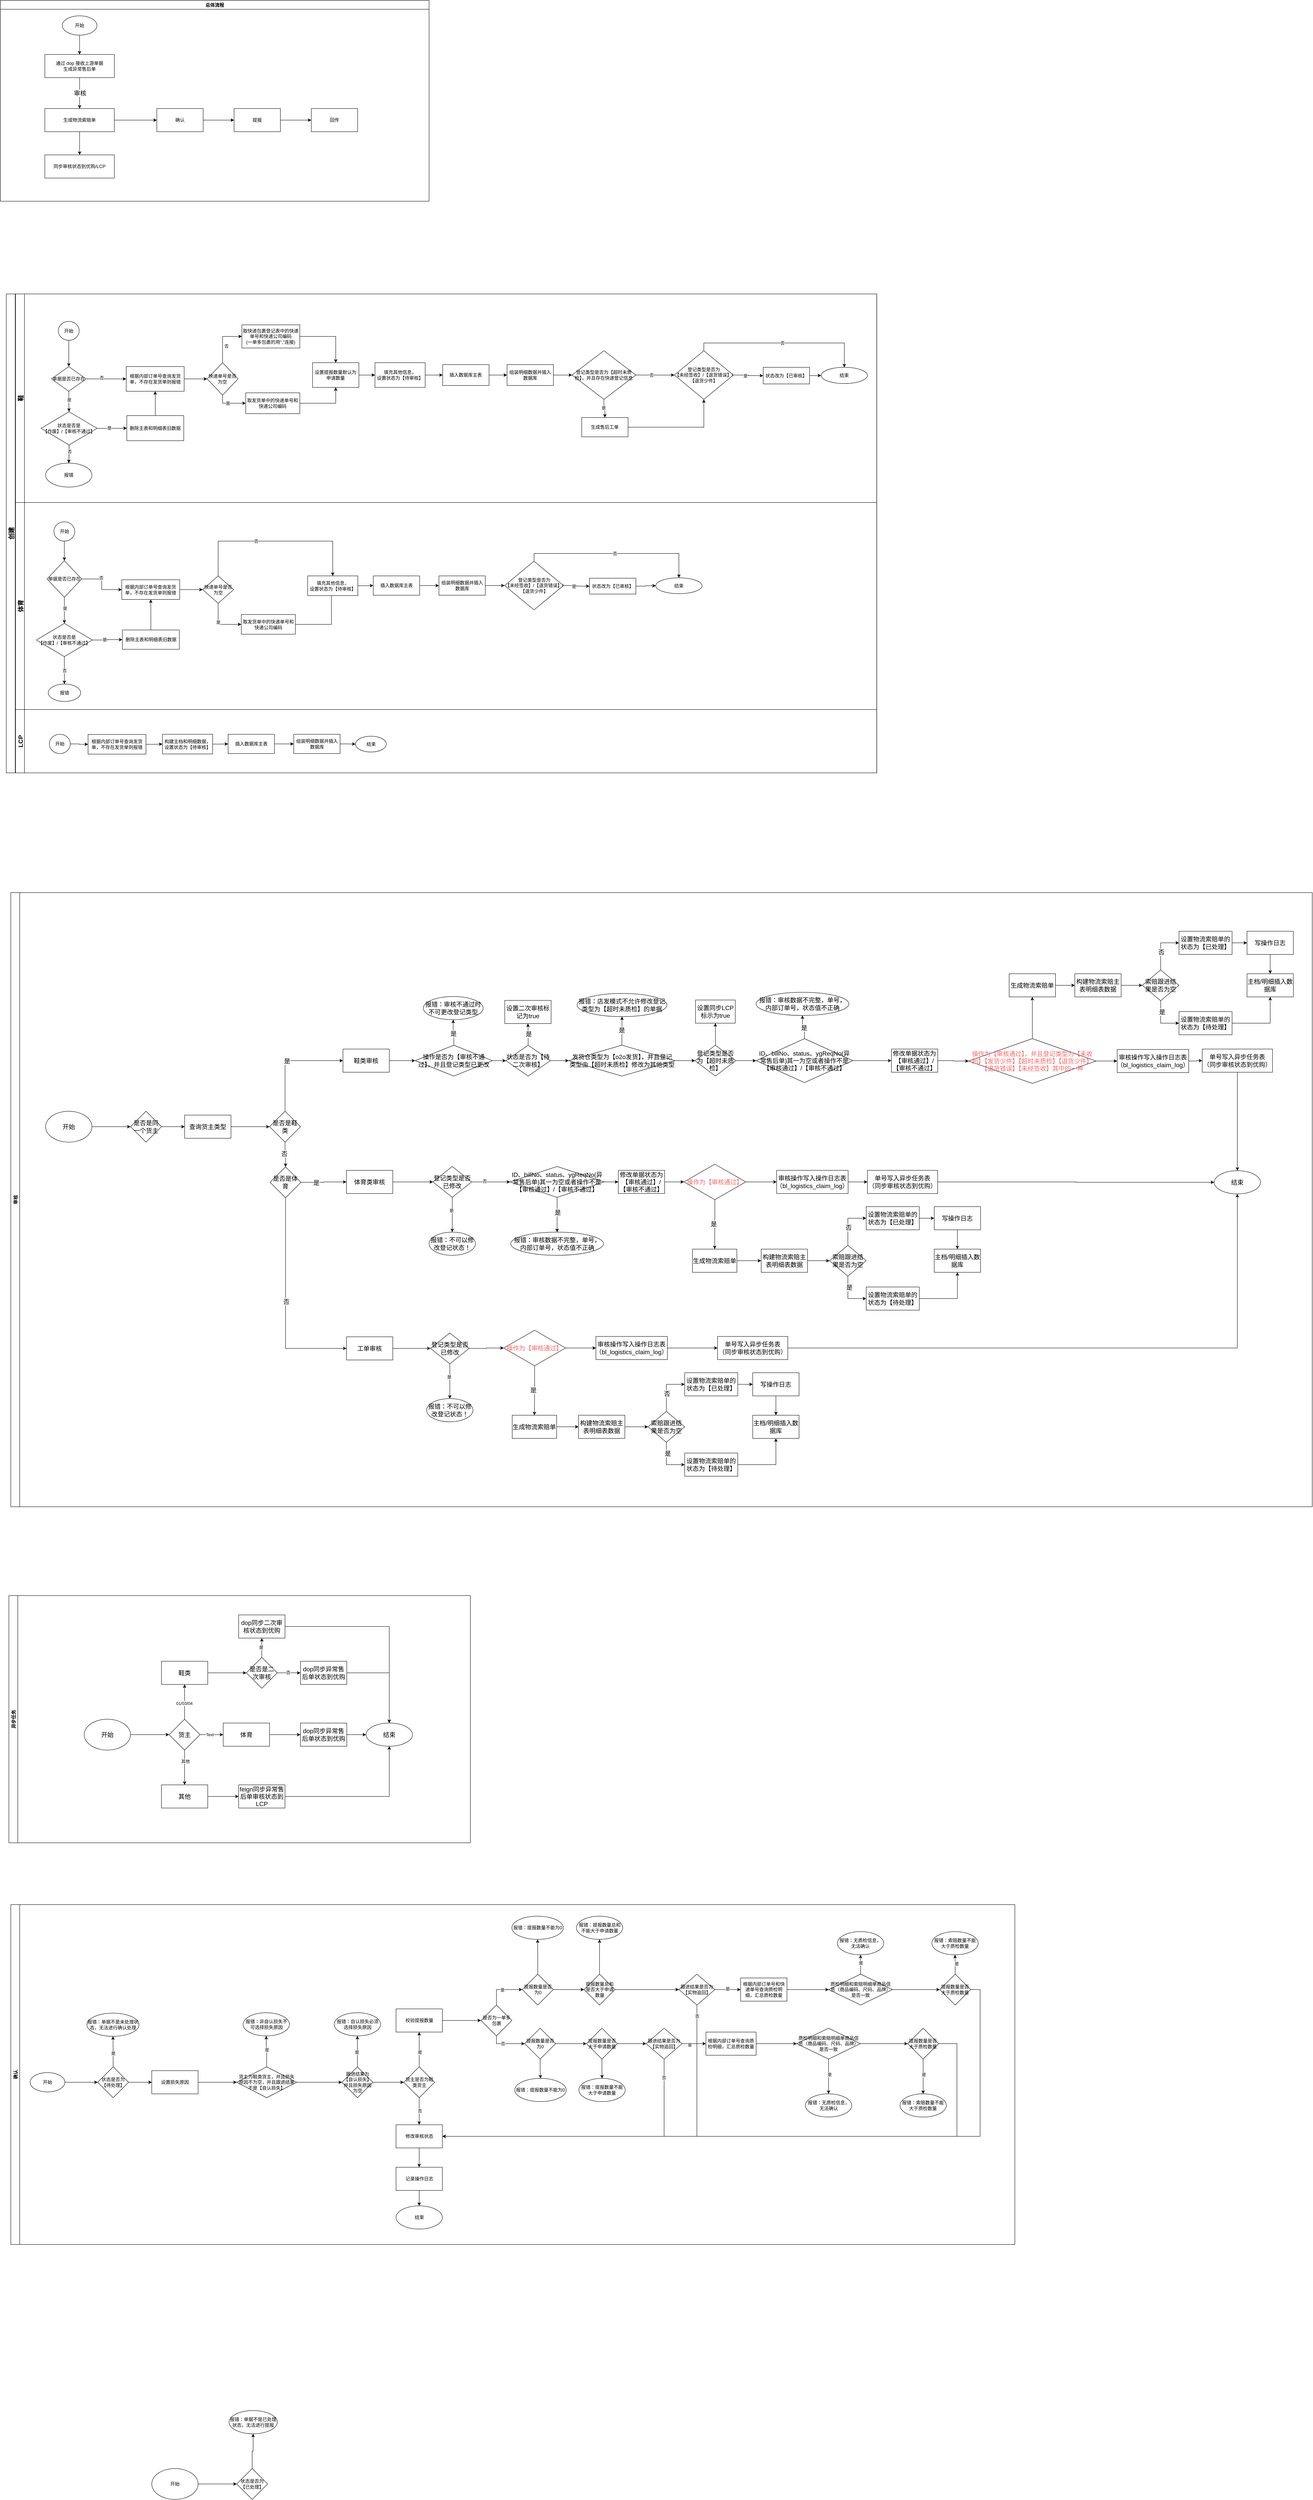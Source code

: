 <mxfile version="18.0.2" type="github">
  <diagram id="0QxMf9gSCAv1vqsq4knW" name="Page-1">
    <mxGraphModel dx="2521" dy="890" grid="1" gridSize="10" guides="1" tooltips="1" connect="1" arrows="1" fold="1" page="1" pageScale="1" pageWidth="827" pageHeight="1169" math="0" shadow="0">
      <root>
        <mxCell id="0" />
        <mxCell id="1" parent="0" />
        <mxCell id="4VdLajxk7bhCev_ChRC8-2" value="创建" style="swimlane;horizontal=0;fontSize=16;" parent="1" vertex="1">
          <mxGeometry x="-671.65" y="850" width="2254" height="1240" as="geometry">
            <mxRectangle x="110" y="80" width="30" height="50" as="alternateBounds" />
          </mxGeometry>
        </mxCell>
        <mxCell id="4VdLajxk7bhCev_ChRC8-70" value="体育" style="swimlane;horizontal=0;fontSize=16;" parent="4VdLajxk7bhCev_ChRC8-2" vertex="1">
          <mxGeometry x="24" y="540" width="2230" height="536" as="geometry" />
        </mxCell>
        <mxCell id="4VdLajxk7bhCev_ChRC8-71" value="开始" style="ellipse;whiteSpace=wrap;html=1;" parent="4VdLajxk7bhCev_ChRC8-70" vertex="1">
          <mxGeometry x="99.25" y="50" width="54" height="50" as="geometry" />
        </mxCell>
        <mxCell id="4VdLajxk7bhCev_ChRC8-72" value="" style="edgeStyle=orthogonalEdgeStyle;rounded=0;orthogonalLoop=1;jettySize=auto;html=1;" parent="4VdLajxk7bhCev_ChRC8-70" source="4VdLajxk7bhCev_ChRC8-71" target="4VdLajxk7bhCev_ChRC8-75" edge="1">
          <mxGeometry relative="1" as="geometry" />
        </mxCell>
        <mxCell id="4VdLajxk7bhCev_ChRC8-75" value="单据是否已存在" style="rhombus;whiteSpace=wrap;html=1;" parent="4VdLajxk7bhCev_ChRC8-70" vertex="1">
          <mxGeometry x="81.5" y="150.5" width="89.5" height="95" as="geometry" />
        </mxCell>
        <mxCell id="4VdLajxk7bhCev_ChRC8-76" value="" style="edgeStyle=orthogonalEdgeStyle;rounded=0;orthogonalLoop=1;jettySize=auto;html=1;entryX=0.5;entryY=0;entryDx=0;entryDy=0;" parent="4VdLajxk7bhCev_ChRC8-70" source="4VdLajxk7bhCev_ChRC8-75" target="4VdLajxk7bhCev_ChRC8-117" edge="1">
          <mxGeometry relative="1" as="geometry">
            <mxPoint x="127" y="269" as="targetPoint" />
          </mxGeometry>
        </mxCell>
        <mxCell id="4VdLajxk7bhCev_ChRC8-77" value="是" style="edgeLabel;html=1;align=center;verticalAlign=middle;resizable=0;points=[];" parent="4VdLajxk7bhCev_ChRC8-76" vertex="1" connectable="0">
          <mxGeometry x="-0.179" y="1" relative="1" as="geometry">
            <mxPoint as="offset" />
          </mxGeometry>
        </mxCell>
        <mxCell id="4VdLajxk7bhCev_ChRC8-79" value="删除主表和明细表旧数据" style="whiteSpace=wrap;html=1;" parent="4VdLajxk7bhCev_ChRC8-70" vertex="1">
          <mxGeometry x="276.5" y="330" width="147.5" height="50" as="geometry" />
        </mxCell>
        <mxCell id="4VdLajxk7bhCev_ChRC8-80" value="" style="edgeStyle=orthogonalEdgeStyle;rounded=0;orthogonalLoop=1;jettySize=auto;html=1;exitX=1;exitY=0.5;exitDx=0;exitDy=0;" parent="4VdLajxk7bhCev_ChRC8-70" source="4VdLajxk7bhCev_ChRC8-117" target="4VdLajxk7bhCev_ChRC8-79" edge="1">
          <mxGeometry relative="1" as="geometry">
            <mxPoint x="199.5" y="304" as="sourcePoint" />
          </mxGeometry>
        </mxCell>
        <mxCell id="4VdLajxk7bhCev_ChRC8-81" value="是" style="edgeLabel;html=1;align=center;verticalAlign=middle;resizable=0;points=[];" parent="4VdLajxk7bhCev_ChRC8-80" vertex="1" connectable="0">
          <mxGeometry x="-0.281" y="3" relative="1" as="geometry">
            <mxPoint x="3" y="2" as="offset" />
          </mxGeometry>
        </mxCell>
        <mxCell id="4VdLajxk7bhCev_ChRC8-82" value="否" style="edgeStyle=orthogonalEdgeStyle;rounded=0;orthogonalLoop=1;jettySize=auto;html=1;startArrow=none;" parent="4VdLajxk7bhCev_ChRC8-70" source="4VdLajxk7bhCev_ChRC8-117" target="4VdLajxk7bhCev_ChRC8-84" edge="1">
          <mxGeometry relative="1" as="geometry">
            <mxPoint x="127.1" y="338.952" as="sourcePoint" />
          </mxGeometry>
        </mxCell>
        <mxCell id="4VdLajxk7bhCev_ChRC8-84" value="报错" style="ellipse;whiteSpace=wrap;html=1;" parent="4VdLajxk7bhCev_ChRC8-70" vertex="1">
          <mxGeometry x="84.62" y="470" width="83.75" height="45" as="geometry" />
        </mxCell>
        <mxCell id="4VdLajxk7bhCev_ChRC8-86" value="根据内部订单号查询发货单，不存在发货单则报错" style="whiteSpace=wrap;html=1;" parent="4VdLajxk7bhCev_ChRC8-70" vertex="1">
          <mxGeometry x="275" y="200" width="150" height="51" as="geometry" />
        </mxCell>
        <mxCell id="4VdLajxk7bhCev_ChRC8-73" value="" style="edgeStyle=orthogonalEdgeStyle;rounded=0;orthogonalLoop=1;jettySize=auto;html=1;" parent="4VdLajxk7bhCev_ChRC8-70" source="4VdLajxk7bhCev_ChRC8-75" target="4VdLajxk7bhCev_ChRC8-86" edge="1">
          <mxGeometry relative="1" as="geometry" />
        </mxCell>
        <mxCell id="4VdLajxk7bhCev_ChRC8-74" value="否" style="edgeLabel;html=1;align=center;verticalAlign=middle;resizable=0;points=[];" parent="4VdLajxk7bhCev_ChRC8-73" vertex="1" connectable="0">
          <mxGeometry x="-0.235" y="3" relative="1" as="geometry">
            <mxPoint as="offset" />
          </mxGeometry>
        </mxCell>
        <mxCell id="4VdLajxk7bhCev_ChRC8-78" style="edgeStyle=orthogonalEdgeStyle;rounded=0;orthogonalLoop=1;jettySize=auto;html=1;entryX=0.5;entryY=1;entryDx=0;entryDy=0;" parent="4VdLajxk7bhCev_ChRC8-70" source="4VdLajxk7bhCev_ChRC8-79" target="4VdLajxk7bhCev_ChRC8-86" edge="1">
          <mxGeometry relative="1" as="geometry" />
        </mxCell>
        <mxCell id="4VdLajxk7bhCev_ChRC8-91" value="快递单号是否为空" style="rhombus;whiteSpace=wrap;html=1;" parent="4VdLajxk7bhCev_ChRC8-70" vertex="1">
          <mxGeometry x="484.5" y="190" width="80" height="71" as="geometry" />
        </mxCell>
        <mxCell id="4VdLajxk7bhCev_ChRC8-85" value="" style="edgeStyle=orthogonalEdgeStyle;rounded=0;orthogonalLoop=1;jettySize=auto;html=1;" parent="4VdLajxk7bhCev_ChRC8-70" source="4VdLajxk7bhCev_ChRC8-86" target="4VdLajxk7bhCev_ChRC8-91" edge="1">
          <mxGeometry relative="1" as="geometry" />
        </mxCell>
        <mxCell id="4VdLajxk7bhCev_ChRC8-92" style="edgeStyle=orthogonalEdgeStyle;rounded=0;orthogonalLoop=1;jettySize=auto;html=1;" parent="4VdLajxk7bhCev_ChRC8-70" source="4VdLajxk7bhCev_ChRC8-93" edge="1">
          <mxGeometry relative="1" as="geometry">
            <mxPoint x="817.55" y="195" as="targetPoint" />
          </mxGeometry>
        </mxCell>
        <mxCell id="4VdLajxk7bhCev_ChRC8-93" value="取发货单中的快递单号和快递公司编码" style="whiteSpace=wrap;html=1;" parent="4VdLajxk7bhCev_ChRC8-70" vertex="1">
          <mxGeometry x="584.5" y="290" width="140" height="51" as="geometry" />
        </mxCell>
        <mxCell id="4VdLajxk7bhCev_ChRC8-87" value="" style="edgeStyle=orthogonalEdgeStyle;rounded=0;orthogonalLoop=1;jettySize=auto;html=1;exitX=0.5;exitY=1;exitDx=0;exitDy=0;entryX=0;entryY=0.5;entryDx=0;entryDy=0;" parent="4VdLajxk7bhCev_ChRC8-70" source="4VdLajxk7bhCev_ChRC8-91" target="4VdLajxk7bhCev_ChRC8-93" edge="1">
          <mxGeometry relative="1" as="geometry" />
        </mxCell>
        <mxCell id="4VdLajxk7bhCev_ChRC8-88" value="是" style="edgeLabel;html=1;align=center;verticalAlign=middle;resizable=0;points=[];" parent="4VdLajxk7bhCev_ChRC8-87" vertex="1" connectable="0">
          <mxGeometry x="-0.147" relative="1" as="geometry">
            <mxPoint as="offset" />
          </mxGeometry>
        </mxCell>
        <mxCell id="4VdLajxk7bhCev_ChRC8-99" value="填充其他信息，&lt;br&gt;设置状态为【待审核】" style="whiteSpace=wrap;html=1;" parent="4VdLajxk7bhCev_ChRC8-70" vertex="1">
          <mxGeometry x="756.25" y="190" width="130" height="51" as="geometry" />
        </mxCell>
        <mxCell id="4VdLajxk7bhCev_ChRC8-89" value="" style="edgeStyle=orthogonalEdgeStyle;rounded=0;orthogonalLoop=1;jettySize=auto;html=1;exitX=0.5;exitY=0;exitDx=0;exitDy=0;entryX=0.5;entryY=0;entryDx=0;entryDy=0;" parent="4VdLajxk7bhCev_ChRC8-70" source="4VdLajxk7bhCev_ChRC8-91" target="4VdLajxk7bhCev_ChRC8-99" edge="1">
          <mxGeometry relative="1" as="geometry">
            <mxPoint x="574.5" y="84" as="targetPoint" />
            <Array as="points">
              <mxPoint x="524.25" y="100" />
              <mxPoint x="821.25" y="100" />
            </Array>
          </mxGeometry>
        </mxCell>
        <mxCell id="4VdLajxk7bhCev_ChRC8-90" value="否" style="edgeLabel;html=1;align=center;verticalAlign=middle;resizable=0;points=[];" parent="4VdLajxk7bhCev_ChRC8-89" vertex="1" connectable="0">
          <mxGeometry x="-0.254" y="1" relative="1" as="geometry">
            <mxPoint x="10" y="1" as="offset" />
          </mxGeometry>
        </mxCell>
        <mxCell id="4VdLajxk7bhCev_ChRC8-101" value="插入数据库主表" style="whiteSpace=wrap;html=1;" parent="4VdLajxk7bhCev_ChRC8-70" vertex="1">
          <mxGeometry x="926.25" y="190" width="120" height="50" as="geometry" />
        </mxCell>
        <mxCell id="4VdLajxk7bhCev_ChRC8-98" value="" style="edgeStyle=orthogonalEdgeStyle;rounded=0;orthogonalLoop=1;jettySize=auto;html=1;" parent="4VdLajxk7bhCev_ChRC8-70" source="4VdLajxk7bhCev_ChRC8-99" target="4VdLajxk7bhCev_ChRC8-101" edge="1">
          <mxGeometry relative="1" as="geometry" />
        </mxCell>
        <mxCell id="4VdLajxk7bhCev_ChRC8-103" value="组装明细数据并插入数据库" style="whiteSpace=wrap;html=1;" parent="4VdLajxk7bhCev_ChRC8-70" vertex="1">
          <mxGeometry x="1096.25" y="190" width="120" height="50" as="geometry" />
        </mxCell>
        <mxCell id="4VdLajxk7bhCev_ChRC8-100" value="" style="edgeStyle=orthogonalEdgeStyle;rounded=0;orthogonalLoop=1;jettySize=auto;html=1;" parent="4VdLajxk7bhCev_ChRC8-70" source="4VdLajxk7bhCev_ChRC8-101" target="4VdLajxk7bhCev_ChRC8-103" edge="1">
          <mxGeometry relative="1" as="geometry" />
        </mxCell>
        <mxCell id="4VdLajxk7bhCev_ChRC8-114" value="登记类型是否为&lt;br&gt;【未经签收】/【退货错误】/【退货少件】" style="rhombus;whiteSpace=wrap;html=1;" parent="4VdLajxk7bhCev_ChRC8-70" vertex="1">
          <mxGeometry x="1266.25" y="152" width="152.5" height="126" as="geometry" />
        </mxCell>
        <mxCell id="4VdLajxk7bhCev_ChRC8-102" value="" style="edgeStyle=orthogonalEdgeStyle;rounded=0;orthogonalLoop=1;jettySize=auto;html=1;entryX=0;entryY=0.5;entryDx=0;entryDy=0;" parent="4VdLajxk7bhCev_ChRC8-70" source="4VdLajxk7bhCev_ChRC8-103" target="4VdLajxk7bhCev_ChRC8-114" edge="1">
          <mxGeometry relative="1" as="geometry">
            <mxPoint x="1261.25" y="165" as="targetPoint" />
          </mxGeometry>
        </mxCell>
        <mxCell id="4VdLajxk7bhCev_ChRC8-116" value="状态改为【已审核】" style="whiteSpace=wrap;html=1;" parent="4VdLajxk7bhCev_ChRC8-70" vertex="1">
          <mxGeometry x="1486.25" y="196" width="120" height="41" as="geometry" />
        </mxCell>
        <mxCell id="4VdLajxk7bhCev_ChRC8-111" value="" style="edgeStyle=orthogonalEdgeStyle;rounded=0;orthogonalLoop=1;jettySize=auto;html=1;" parent="4VdLajxk7bhCev_ChRC8-70" source="4VdLajxk7bhCev_ChRC8-114" target="4VdLajxk7bhCev_ChRC8-116" edge="1">
          <mxGeometry relative="1" as="geometry" />
        </mxCell>
        <mxCell id="4VdLajxk7bhCev_ChRC8-112" value="是" style="edgeLabel;html=1;align=center;verticalAlign=middle;resizable=0;points=[];" parent="4VdLajxk7bhCev_ChRC8-111" vertex="1" connectable="0">
          <mxGeometry x="-0.222" y="-2" relative="1" as="geometry">
            <mxPoint as="offset" />
          </mxGeometry>
        </mxCell>
        <mxCell id="su_oZva-haXfQI1Y8N-j-1" value="结束" style="ellipse;whiteSpace=wrap;html=1;" parent="4VdLajxk7bhCev_ChRC8-70" vertex="1">
          <mxGeometry x="1657.65" y="195" width="120" height="41" as="geometry" />
        </mxCell>
        <mxCell id="4VdLajxk7bhCev_ChRC8-113" value="否" style="edgeStyle=orthogonalEdgeStyle;rounded=0;orthogonalLoop=1;jettySize=auto;html=1;entryX=0.5;entryY=0;entryDx=0;entryDy=0;exitX=0.5;exitY=0;exitDx=0;exitDy=0;" parent="4VdLajxk7bhCev_ChRC8-70" source="4VdLajxk7bhCev_ChRC8-114" target="su_oZva-haXfQI1Y8N-j-1" edge="1">
          <mxGeometry relative="1" as="geometry">
            <mxPoint x="1706.25" y="134" as="targetPoint" />
          </mxGeometry>
        </mxCell>
        <mxCell id="4VdLajxk7bhCev_ChRC8-115" value="" style="edgeStyle=orthogonalEdgeStyle;rounded=0;orthogonalLoop=1;jettySize=auto;html=1;entryX=0;entryY=0.5;entryDx=0;entryDy=0;" parent="4VdLajxk7bhCev_ChRC8-70" source="4VdLajxk7bhCev_ChRC8-116" target="su_oZva-haXfQI1Y8N-j-1" edge="1">
          <mxGeometry relative="1" as="geometry">
            <mxPoint x="1636.25" y="160" as="targetPoint" />
          </mxGeometry>
        </mxCell>
        <mxCell id="4VdLajxk7bhCev_ChRC8-117" value="状态是否是&lt;br&gt;【作废】/【审核不通过】" style="rhombus;whiteSpace=wrap;html=1;" parent="4VdLajxk7bhCev_ChRC8-70" vertex="1">
          <mxGeometry x="53.75" y="313" width="145" height="86" as="geometry" />
        </mxCell>
        <mxCell id="B7z1tM6jT_hRv7tLj4Sx-152" value="LCP" style="swimlane;horizontal=0;fontSize=16;" parent="4VdLajxk7bhCev_ChRC8-2" vertex="1">
          <mxGeometry x="24" y="1076" width="2230" height="164" as="geometry" />
        </mxCell>
        <mxCell id="B7z1tM6jT_hRv7tLj4Sx-153" value="开始" style="ellipse;whiteSpace=wrap;html=1;" parent="B7z1tM6jT_hRv7tLj4Sx-152" vertex="1">
          <mxGeometry x="87.65" y="64" width="54" height="50" as="geometry" />
        </mxCell>
        <mxCell id="B7z1tM6jT_hRv7tLj4Sx-154" value="" style="edgeStyle=orthogonalEdgeStyle;rounded=0;orthogonalLoop=1;jettySize=auto;html=1;entryX=0;entryY=0.5;entryDx=0;entryDy=0;" parent="B7z1tM6jT_hRv7tLj4Sx-152" source="B7z1tM6jT_hRv7tLj4Sx-153" target="B7z1tM6jT_hRv7tLj4Sx-163" edge="1">
          <mxGeometry relative="1" as="geometry">
            <mxPoint x="116.356" y="14.112" as="targetPoint" />
          </mxGeometry>
        </mxCell>
        <mxCell id="B7z1tM6jT_hRv7tLj4Sx-163" value="根据内部订单号查询发货单，不存在发货单则报错" style="whiteSpace=wrap;html=1;" parent="B7z1tM6jT_hRv7tLj4Sx-152" vertex="1">
          <mxGeometry x="187.65" y="64.5" width="150" height="51" as="geometry" />
        </mxCell>
        <mxCell id="B7z1tM6jT_hRv7tLj4Sx-168" value="" style="edgeStyle=orthogonalEdgeStyle;rounded=0;orthogonalLoop=1;jettySize=auto;html=1;entryX=0;entryY=0.5;entryDx=0;entryDy=0;" parent="B7z1tM6jT_hRv7tLj4Sx-152" source="B7z1tM6jT_hRv7tLj4Sx-163" target="B7z1tM6jT_hRv7tLj4Sx-173" edge="1">
          <mxGeometry relative="1" as="geometry">
            <mxPoint x="397.15" y="90" as="targetPoint" />
          </mxGeometry>
        </mxCell>
        <mxCell id="B7z1tM6jT_hRv7tLj4Sx-173" value="构建主档和明细数据，&lt;br&gt;设置状态为【待审核】" style="whiteSpace=wrap;html=1;" parent="B7z1tM6jT_hRv7tLj4Sx-152" vertex="1">
          <mxGeometry x="380.3" y="64" width="130" height="51" as="geometry" />
        </mxCell>
        <mxCell id="B7z1tM6jT_hRv7tLj4Sx-176" value="插入数据库主表" style="whiteSpace=wrap;html=1;" parent="B7z1tM6jT_hRv7tLj4Sx-152" vertex="1">
          <mxGeometry x="550.3" y="64" width="120" height="50" as="geometry" />
        </mxCell>
        <mxCell id="B7z1tM6jT_hRv7tLj4Sx-177" value="" style="edgeStyle=orthogonalEdgeStyle;rounded=0;orthogonalLoop=1;jettySize=auto;html=1;" parent="B7z1tM6jT_hRv7tLj4Sx-152" source="B7z1tM6jT_hRv7tLj4Sx-173" target="B7z1tM6jT_hRv7tLj4Sx-176" edge="1">
          <mxGeometry relative="1" as="geometry" />
        </mxCell>
        <mxCell id="B7z1tM6jT_hRv7tLj4Sx-178" value="组装明细数据并插入数据库" style="whiteSpace=wrap;html=1;" parent="B7z1tM6jT_hRv7tLj4Sx-152" vertex="1">
          <mxGeometry x="720.3" y="64" width="120" height="50" as="geometry" />
        </mxCell>
        <mxCell id="B7z1tM6jT_hRv7tLj4Sx-179" value="" style="edgeStyle=orthogonalEdgeStyle;rounded=0;orthogonalLoop=1;jettySize=auto;html=1;" parent="B7z1tM6jT_hRv7tLj4Sx-152" source="B7z1tM6jT_hRv7tLj4Sx-176" target="B7z1tM6jT_hRv7tLj4Sx-178" edge="1">
          <mxGeometry relative="1" as="geometry" />
        </mxCell>
        <mxCell id="B7z1tM6jT_hRv7tLj4Sx-181" value="" style="edgeStyle=orthogonalEdgeStyle;rounded=0;orthogonalLoop=1;jettySize=auto;html=1;entryX=0;entryY=0.5;entryDx=0;entryDy=0;" parent="B7z1tM6jT_hRv7tLj4Sx-152" source="B7z1tM6jT_hRv7tLj4Sx-178" target="H45FWg4XIIRnXyOKp0UL-1" edge="1">
          <mxGeometry relative="1" as="geometry">
            <mxPoint x="890.3" y="89" as="targetPoint" />
          </mxGeometry>
        </mxCell>
        <mxCell id="H45FWg4XIIRnXyOKp0UL-1" value="结束" style="ellipse;whiteSpace=wrap;html=1;" parent="B7z1tM6jT_hRv7tLj4Sx-152" vertex="1">
          <mxGeometry x="880.3" y="69" width="79.7" height="41" as="geometry" />
        </mxCell>
        <mxCell id="4VdLajxk7bhCev_ChRC8-3" value="审核" style="swimlane;horizontal=0;" parent="1" vertex="1">
          <mxGeometry x="-660" y="2400" width="3370" height="1590" as="geometry">
            <mxRectangle x="110" y="80" width="30" height="50" as="alternateBounds" />
          </mxGeometry>
        </mxCell>
        <mxCell id="4VdLajxk7bhCev_ChRC8-4" value="总体流程" style="swimlane;" parent="1" vertex="1">
          <mxGeometry x="-686.9" y="90" width="1110" height="520" as="geometry" />
        </mxCell>
        <mxCell id="4VdLajxk7bhCev_ChRC8-5" value="通过 dop 接收上游单据&lt;br&gt;生成异常售后单" style="rounded=0;whiteSpace=wrap;html=1;" parent="4VdLajxk7bhCev_ChRC8-4" vertex="1">
          <mxGeometry x="115" y="140" width="180" height="60" as="geometry" />
        </mxCell>
        <mxCell id="B7z1tM6jT_hRv7tLj4Sx-143" style="edgeStyle=orthogonalEdgeStyle;rounded=0;orthogonalLoop=1;jettySize=auto;html=1;exitX=0.5;exitY=1;exitDx=0;exitDy=0;entryX=0.5;entryY=0;entryDx=0;entryDy=0;fontSize=16;fontColor=#000000;" parent="4VdLajxk7bhCev_ChRC8-4" source="4VdLajxk7bhCev_ChRC8-6" target="4VdLajxk7bhCev_ChRC8-5" edge="1">
          <mxGeometry relative="1" as="geometry" />
        </mxCell>
        <mxCell id="4VdLajxk7bhCev_ChRC8-6" value="开始" style="ellipse;whiteSpace=wrap;html=1;" parent="4VdLajxk7bhCev_ChRC8-4" vertex="1">
          <mxGeometry x="160" y="40" width="90" height="50" as="geometry" />
        </mxCell>
        <mxCell id="B7z1tM6jT_hRv7tLj4Sx-147" value="同步审核状态到优购/LCP" style="whiteSpace=wrap;html=1;rounded=0;" parent="4VdLajxk7bhCev_ChRC8-4" vertex="1">
          <mxGeometry x="115" y="400" width="180" height="60" as="geometry" />
        </mxCell>
        <mxCell id="4VdLajxk7bhCev_ChRC8-9" value="开始" style="ellipse;whiteSpace=wrap;html=1;" parent="1" vertex="1">
          <mxGeometry x="-536.9" y="921" width="54" height="49" as="geometry" />
        </mxCell>
        <mxCell id="4VdLajxk7bhCev_ChRC8-18" value="" style="edgeStyle=orthogonalEdgeStyle;rounded=0;orthogonalLoop=1;jettySize=auto;html=1;" parent="1" source="4VdLajxk7bhCev_ChRC8-9" target="4VdLajxk7bhCev_ChRC8-17" edge="1">
          <mxGeometry relative="1" as="geometry" />
        </mxCell>
        <mxCell id="4VdLajxk7bhCev_ChRC8-30" value="" style="edgeStyle=orthogonalEdgeStyle;rounded=0;orthogonalLoop=1;jettySize=auto;html=1;" parent="1" source="4VdLajxk7bhCev_ChRC8-17" target="4VdLajxk7bhCev_ChRC8-29" edge="1">
          <mxGeometry relative="1" as="geometry" />
        </mxCell>
        <mxCell id="4VdLajxk7bhCev_ChRC8-31" value="否" style="edgeLabel;html=1;align=center;verticalAlign=middle;resizable=0;points=[];" parent="4VdLajxk7bhCev_ChRC8-30" vertex="1" connectable="0">
          <mxGeometry x="-0.235" y="3" relative="1" as="geometry">
            <mxPoint as="offset" />
          </mxGeometry>
        </mxCell>
        <mxCell id="4VdLajxk7bhCev_ChRC8-17" value="单据是否已存在" style="rhombus;whiteSpace=wrap;html=1;" parent="1" vertex="1">
          <mxGeometry x="-554.65" y="1038" width="89.5" height="64" as="geometry" />
        </mxCell>
        <mxCell id="4VdLajxk7bhCev_ChRC8-20" value="" style="edgeStyle=orthogonalEdgeStyle;rounded=0;orthogonalLoop=1;jettySize=auto;html=1;entryX=0.5;entryY=0;entryDx=0;entryDy=0;" parent="1" source="4VdLajxk7bhCev_ChRC8-17" target="4VdLajxk7bhCev_ChRC8-22" edge="1">
          <mxGeometry relative="1" as="geometry">
            <mxPoint x="-559.65" y="1155" as="targetPoint" />
          </mxGeometry>
        </mxCell>
        <mxCell id="4VdLajxk7bhCev_ChRC8-21" value="是" style="edgeLabel;html=1;align=center;verticalAlign=middle;resizable=0;points=[];" parent="4VdLajxk7bhCev_ChRC8-20" vertex="1" connectable="0">
          <mxGeometry x="-0.179" y="1" relative="1" as="geometry">
            <mxPoint as="offset" />
          </mxGeometry>
        </mxCell>
        <mxCell id="B7z1tM6jT_hRv7tLj4Sx-13" value="" style="edgeStyle=orthogonalEdgeStyle;rounded=0;orthogonalLoop=1;jettySize=auto;html=1;" parent="1" source="4VdLajxk7bhCev_ChRC8-22" target="4VdLajxk7bhCev_ChRC8-25" edge="1">
          <mxGeometry relative="1" as="geometry" />
        </mxCell>
        <mxCell id="4VdLajxk7bhCev_ChRC8-22" value="状态是否是&lt;br&gt;【作废】/【审核不通过】" style="rhombus;whiteSpace=wrap;html=1;" parent="1" vertex="1">
          <mxGeometry x="-581.65" y="1155" width="145" height="86" as="geometry" />
        </mxCell>
        <mxCell id="4VdLajxk7bhCev_ChRC8-32" style="edgeStyle=orthogonalEdgeStyle;rounded=0;orthogonalLoop=1;jettySize=auto;html=1;entryX=0.5;entryY=1;entryDx=0;entryDy=0;" parent="1" source="4VdLajxk7bhCev_ChRC8-23" target="4VdLajxk7bhCev_ChRC8-29" edge="1">
          <mxGeometry relative="1" as="geometry" />
        </mxCell>
        <mxCell id="4VdLajxk7bhCev_ChRC8-23" value="删除主表和明细表旧数据" style="whiteSpace=wrap;html=1;" parent="1" vertex="1">
          <mxGeometry x="-359.65" y="1165" width="147.5" height="65" as="geometry" />
        </mxCell>
        <mxCell id="4VdLajxk7bhCev_ChRC8-24" value="" style="edgeStyle=orthogonalEdgeStyle;rounded=0;orthogonalLoop=1;jettySize=auto;html=1;" parent="1" source="4VdLajxk7bhCev_ChRC8-22" target="4VdLajxk7bhCev_ChRC8-23" edge="1">
          <mxGeometry relative="1" as="geometry" />
        </mxCell>
        <mxCell id="4VdLajxk7bhCev_ChRC8-28" value="是" style="edgeLabel;html=1;align=center;verticalAlign=middle;resizable=0;points=[];" parent="4VdLajxk7bhCev_ChRC8-24" vertex="1" connectable="0">
          <mxGeometry x="-0.281" y="3" relative="1" as="geometry">
            <mxPoint x="3" y="2" as="offset" />
          </mxGeometry>
        </mxCell>
        <mxCell id="4VdLajxk7bhCev_ChRC8-26" value="" style="edgeStyle=orthogonalEdgeStyle;rounded=0;orthogonalLoop=1;jettySize=auto;html=1;" parent="1" source="4VdLajxk7bhCev_ChRC8-22" target="4VdLajxk7bhCev_ChRC8-25" edge="1">
          <mxGeometry relative="1" as="geometry" />
        </mxCell>
        <mxCell id="4VdLajxk7bhCev_ChRC8-27" value="否" style="edgeLabel;html=1;align=center;verticalAlign=middle;resizable=0;points=[];" parent="4VdLajxk7bhCev_ChRC8-26" vertex="1" connectable="0">
          <mxGeometry x="-0.3" y="1" relative="1" as="geometry">
            <mxPoint as="offset" />
          </mxGeometry>
        </mxCell>
        <mxCell id="4VdLajxk7bhCev_ChRC8-25" value="报错" style="ellipse;whiteSpace=wrap;html=1;" parent="1" vertex="1">
          <mxGeometry x="-569.9" y="1288" width="120" height="62" as="geometry" />
        </mxCell>
        <mxCell id="4VdLajxk7bhCev_ChRC8-34" value="" style="edgeStyle=orthogonalEdgeStyle;rounded=0;orthogonalLoop=1;jettySize=auto;html=1;" parent="1" source="4VdLajxk7bhCev_ChRC8-29" target="4VdLajxk7bhCev_ChRC8-33" edge="1">
          <mxGeometry relative="1" as="geometry" />
        </mxCell>
        <mxCell id="4VdLajxk7bhCev_ChRC8-29" value="根据内部订单号查询发货单，不存在发货单则报错" style="whiteSpace=wrap;html=1;" parent="1" vertex="1">
          <mxGeometry x="-361.15" y="1038" width="150" height="64" as="geometry" />
        </mxCell>
        <mxCell id="4VdLajxk7bhCev_ChRC8-36" value="" style="edgeStyle=orthogonalEdgeStyle;rounded=0;orthogonalLoop=1;jettySize=auto;html=1;exitX=0.5;exitY=1;exitDx=0;exitDy=0;entryX=0;entryY=0.5;entryDx=0;entryDy=0;" parent="1" source="4VdLajxk7bhCev_ChRC8-33" target="4VdLajxk7bhCev_ChRC8-35" edge="1">
          <mxGeometry relative="1" as="geometry" />
        </mxCell>
        <mxCell id="4VdLajxk7bhCev_ChRC8-37" value="是" style="edgeLabel;html=1;align=center;verticalAlign=middle;resizable=0;points=[];" parent="4VdLajxk7bhCev_ChRC8-36" vertex="1" connectable="0">
          <mxGeometry x="-0.147" relative="1" as="geometry">
            <mxPoint as="offset" />
          </mxGeometry>
        </mxCell>
        <mxCell id="4VdLajxk7bhCev_ChRC8-39" value="" style="edgeStyle=orthogonalEdgeStyle;rounded=0;orthogonalLoop=1;jettySize=auto;html=1;exitX=0.5;exitY=0;exitDx=0;exitDy=0;entryX=0;entryY=0.5;entryDx=0;entryDy=0;" parent="1" source="4VdLajxk7bhCev_ChRC8-33" target="4VdLajxk7bhCev_ChRC8-38" edge="1">
          <mxGeometry relative="1" as="geometry" />
        </mxCell>
        <mxCell id="4VdLajxk7bhCev_ChRC8-40" value="否" style="edgeLabel;html=1;align=center;verticalAlign=middle;resizable=0;points=[];" parent="4VdLajxk7bhCev_ChRC8-39" vertex="1" connectable="0">
          <mxGeometry x="-0.254" y="1" relative="1" as="geometry">
            <mxPoint x="10" y="1" as="offset" />
          </mxGeometry>
        </mxCell>
        <mxCell id="4VdLajxk7bhCev_ChRC8-43" style="edgeStyle=orthogonalEdgeStyle;rounded=0;orthogonalLoop=1;jettySize=auto;html=1;" parent="1" source="4VdLajxk7bhCev_ChRC8-35" target="4VdLajxk7bhCev_ChRC8-41" edge="1">
          <mxGeometry relative="1" as="geometry" />
        </mxCell>
        <mxCell id="4VdLajxk7bhCev_ChRC8-35" value="取发货单中的快递单号和快递公司编码" style="whiteSpace=wrap;html=1;" parent="1" vertex="1">
          <mxGeometry x="-51.65" y="1106" width="140" height="54" as="geometry" />
        </mxCell>
        <mxCell id="4VdLajxk7bhCev_ChRC8-42" value="" style="edgeStyle=orthogonalEdgeStyle;rounded=0;orthogonalLoop=1;jettySize=auto;html=1;" parent="1" source="4VdLajxk7bhCev_ChRC8-38" target="4VdLajxk7bhCev_ChRC8-41" edge="1">
          <mxGeometry relative="1" as="geometry" />
        </mxCell>
        <mxCell id="4VdLajxk7bhCev_ChRC8-38" value="取快递包裹登记表中的快递单号和快递公司编码&lt;br&gt;(一单多包裹的用“,”连接)" style="whiteSpace=wrap;html=1;" parent="1" vertex="1">
          <mxGeometry x="-61.65" y="930" width="150" height="60" as="geometry" />
        </mxCell>
        <mxCell id="4VdLajxk7bhCev_ChRC8-51" value="" style="edgeStyle=orthogonalEdgeStyle;rounded=0;orthogonalLoop=1;jettySize=auto;html=1;" parent="1" source="4VdLajxk7bhCev_ChRC8-48" target="4VdLajxk7bhCev_ChRC8-50" edge="1">
          <mxGeometry relative="1" as="geometry" />
        </mxCell>
        <mxCell id="4VdLajxk7bhCev_ChRC8-53" value="" style="edgeStyle=orthogonalEdgeStyle;rounded=0;orthogonalLoop=1;jettySize=auto;html=1;exitX=0.5;exitY=1;exitDx=0;exitDy=0;entryX=0.5;entryY=0;entryDx=0;entryDy=0;" parent="1" source="4VdLajxk7bhCev_ChRC8-50" target="4VdLajxk7bhCev_ChRC8-52" edge="1">
          <mxGeometry relative="1" as="geometry" />
        </mxCell>
        <mxCell id="4VdLajxk7bhCev_ChRC8-62" value="是" style="edgeLabel;html=1;align=center;verticalAlign=middle;resizable=0;points=[];" parent="4VdLajxk7bhCev_ChRC8-53" vertex="1" connectable="0">
          <mxGeometry x="-0.141" y="-1" relative="1" as="geometry">
            <mxPoint as="offset" />
          </mxGeometry>
        </mxCell>
        <mxCell id="4VdLajxk7bhCev_ChRC8-57" value="" style="edgeStyle=orthogonalEdgeStyle;rounded=0;orthogonalLoop=1;jettySize=auto;html=1;" parent="1" source="4VdLajxk7bhCev_ChRC8-50" target="4VdLajxk7bhCev_ChRC8-56" edge="1">
          <mxGeometry relative="1" as="geometry" />
        </mxCell>
        <mxCell id="4VdLajxk7bhCev_ChRC8-63" value="否" style="edgeLabel;html=1;align=center;verticalAlign=middle;resizable=0;points=[];" parent="4VdLajxk7bhCev_ChRC8-57" vertex="1" connectable="0">
          <mxGeometry x="-0.575" relative="1" as="geometry">
            <mxPoint x="19" as="offset" />
          </mxGeometry>
        </mxCell>
        <mxCell id="4VdLajxk7bhCev_ChRC8-50" value="登记类型是否为【超时未质检】，并且存在快递登记信息" style="rhombus;whiteSpace=wrap;html=1;" parent="1" vertex="1">
          <mxGeometry x="793.35" y="997" width="165" height="126" as="geometry" />
        </mxCell>
        <mxCell id="4VdLajxk7bhCev_ChRC8-61" style="edgeStyle=orthogonalEdgeStyle;rounded=0;orthogonalLoop=1;jettySize=auto;html=1;entryX=0.5;entryY=1;entryDx=0;entryDy=0;exitX=1;exitY=0.5;exitDx=0;exitDy=0;" parent="1" source="4VdLajxk7bhCev_ChRC8-52" target="4VdLajxk7bhCev_ChRC8-56" edge="1">
          <mxGeometry relative="1" as="geometry" />
        </mxCell>
        <mxCell id="4VdLajxk7bhCev_ChRC8-52" value="生成售后工单" style="whiteSpace=wrap;html=1;" parent="1" vertex="1">
          <mxGeometry x="818.35" y="1170" width="120" height="50" as="geometry" />
        </mxCell>
        <mxCell id="4VdLajxk7bhCev_ChRC8-59" value="" style="edgeStyle=orthogonalEdgeStyle;rounded=0;orthogonalLoop=1;jettySize=auto;html=1;" parent="1" source="4VdLajxk7bhCev_ChRC8-56" target="4VdLajxk7bhCev_ChRC8-58" edge="1">
          <mxGeometry relative="1" as="geometry" />
        </mxCell>
        <mxCell id="4VdLajxk7bhCev_ChRC8-60" value="是" style="edgeLabel;html=1;align=center;verticalAlign=middle;resizable=0;points=[];" parent="4VdLajxk7bhCev_ChRC8-59" vertex="1" connectable="0">
          <mxGeometry x="-0.222" y="-2" relative="1" as="geometry">
            <mxPoint as="offset" />
          </mxGeometry>
        </mxCell>
        <mxCell id="4VdLajxk7bhCev_ChRC8-69" value="否" style="edgeStyle=orthogonalEdgeStyle;rounded=0;orthogonalLoop=1;jettySize=auto;html=1;entryX=0.5;entryY=0;entryDx=0;entryDy=0;exitX=0.5;exitY=0;exitDx=0;exitDy=0;" parent="1" source="4VdLajxk7bhCev_ChRC8-56" target="4VdLajxk7bhCev_ChRC8-64" edge="1">
          <mxGeometry relative="1" as="geometry">
            <mxPoint x="1178.35" y="910" as="targetPoint" />
          </mxGeometry>
        </mxCell>
        <mxCell id="4VdLajxk7bhCev_ChRC8-56" value="登记类型是否为&lt;br&gt;【未经签收】/【退货错误】/【退货少件】" style="rhombus;whiteSpace=wrap;html=1;" parent="1" vertex="1">
          <mxGeometry x="1058.35" y="997" width="152.5" height="126" as="geometry" />
        </mxCell>
        <mxCell id="4VdLajxk7bhCev_ChRC8-65" value="" style="edgeStyle=orthogonalEdgeStyle;rounded=0;orthogonalLoop=1;jettySize=auto;html=1;" parent="1" source="4VdLajxk7bhCev_ChRC8-58" target="4VdLajxk7bhCev_ChRC8-64" edge="1">
          <mxGeometry relative="1" as="geometry" />
        </mxCell>
        <mxCell id="4VdLajxk7bhCev_ChRC8-58" value="状态改为【已审核】" style="whiteSpace=wrap;html=1;" parent="1" vertex="1">
          <mxGeometry x="1288.35" y="1040" width="120" height="43" as="geometry" />
        </mxCell>
        <mxCell id="4VdLajxk7bhCev_ChRC8-64" value="结束" style="ellipse;whiteSpace=wrap;html=1;" parent="1" vertex="1">
          <mxGeometry x="1438.35" y="1040" width="120" height="42" as="geometry" />
        </mxCell>
        <mxCell id="4VdLajxk7bhCev_ChRC8-7" value="鞋" style="swimlane;horizontal=0;fontSize=16;" parent="1" vertex="1">
          <mxGeometry x="-647.65" y="850" width="2230" height="540" as="geometry" />
        </mxCell>
        <mxCell id="4VdLajxk7bhCev_ChRC8-48" value="组装明细数据并插入数据库" style="whiteSpace=wrap;html=1;" parent="4VdLajxk7bhCev_ChRC8-7" vertex="1">
          <mxGeometry x="1272.65" y="183" width="120" height="54" as="geometry" />
        </mxCell>
        <mxCell id="4VdLajxk7bhCev_ChRC8-46" value="插入数据库主表" style="whiteSpace=wrap;html=1;" parent="4VdLajxk7bhCev_ChRC8-7" vertex="1">
          <mxGeometry x="1106" y="183" width="120" height="54" as="geometry" />
        </mxCell>
        <mxCell id="4VdLajxk7bhCev_ChRC8-49" value="" style="edgeStyle=orthogonalEdgeStyle;rounded=0;orthogonalLoop=1;jettySize=auto;html=1;" parent="4VdLajxk7bhCev_ChRC8-7" source="4VdLajxk7bhCev_ChRC8-46" target="4VdLajxk7bhCev_ChRC8-48" edge="1">
          <mxGeometry relative="1" as="geometry" />
        </mxCell>
        <mxCell id="4VdLajxk7bhCev_ChRC8-44" value="填充其他信息，&lt;br&gt;设置状态为【待审核】" style="whiteSpace=wrap;html=1;" parent="4VdLajxk7bhCev_ChRC8-7" vertex="1">
          <mxGeometry x="930.65" y="178" width="130" height="64" as="geometry" />
        </mxCell>
        <mxCell id="4VdLajxk7bhCev_ChRC8-47" value="" style="edgeStyle=orthogonalEdgeStyle;rounded=0;orthogonalLoop=1;jettySize=auto;html=1;" parent="4VdLajxk7bhCev_ChRC8-7" source="4VdLajxk7bhCev_ChRC8-44" target="4VdLajxk7bhCev_ChRC8-46" edge="1">
          <mxGeometry relative="1" as="geometry" />
        </mxCell>
        <mxCell id="4VdLajxk7bhCev_ChRC8-41" value="设置提报数量默认为申请数量" style="whiteSpace=wrap;html=1;" parent="4VdLajxk7bhCev_ChRC8-7" vertex="1">
          <mxGeometry x="769" y="178" width="120" height="64" as="geometry" />
        </mxCell>
        <mxCell id="4VdLajxk7bhCev_ChRC8-45" value="" style="edgeStyle=orthogonalEdgeStyle;rounded=0;orthogonalLoop=1;jettySize=auto;html=1;" parent="4VdLajxk7bhCev_ChRC8-7" source="4VdLajxk7bhCev_ChRC8-41" target="4VdLajxk7bhCev_ChRC8-44" edge="1">
          <mxGeometry relative="1" as="geometry" />
        </mxCell>
        <mxCell id="4VdLajxk7bhCev_ChRC8-33" value="快递单号是否为空" style="rhombus;whiteSpace=wrap;html=1;" parent="4VdLajxk7bhCev_ChRC8-7" vertex="1">
          <mxGeometry x="496" y="178" width="80" height="84" as="geometry" />
        </mxCell>
        <mxCell id="su_oZva-haXfQI1Y8N-j-4" value="" style="edgeStyle=orthogonalEdgeStyle;rounded=0;orthogonalLoop=1;jettySize=auto;html=1;fontSize=16;" parent="1" source="su_oZva-haXfQI1Y8N-j-2" target="su_oZva-haXfQI1Y8N-j-3" edge="1">
          <mxGeometry relative="1" as="geometry" />
        </mxCell>
        <mxCell id="su_oZva-haXfQI1Y8N-j-2" value="开始" style="ellipse;whiteSpace=wrap;html=1;fontSize=16;" parent="1" vertex="1">
          <mxGeometry x="-569.9" y="2966" width="120" height="80" as="geometry" />
        </mxCell>
        <mxCell id="su_oZva-haXfQI1Y8N-j-6" value="" style="edgeStyle=orthogonalEdgeStyle;rounded=0;orthogonalLoop=1;jettySize=auto;html=1;fontSize=16;" parent="1" source="su_oZva-haXfQI1Y8N-j-3" target="su_oZva-haXfQI1Y8N-j-5" edge="1">
          <mxGeometry relative="1" as="geometry" />
        </mxCell>
        <mxCell id="su_oZva-haXfQI1Y8N-j-3" value="是否是同一个货主" style="rhombus;whiteSpace=wrap;html=1;fontSize=16;" parent="1" vertex="1">
          <mxGeometry x="-349.9" y="2966" width="80" height="80" as="geometry" />
        </mxCell>
        <mxCell id="su_oZva-haXfQI1Y8N-j-8" value="" style="edgeStyle=orthogonalEdgeStyle;rounded=0;orthogonalLoop=1;jettySize=auto;html=1;fontSize=16;" parent="1" source="su_oZva-haXfQI1Y8N-j-5" target="su_oZva-haXfQI1Y8N-j-7" edge="1">
          <mxGeometry relative="1" as="geometry" />
        </mxCell>
        <mxCell id="su_oZva-haXfQI1Y8N-j-5" value="查询货主类型" style="whiteSpace=wrap;html=1;fontSize=16;" parent="1" vertex="1">
          <mxGeometry x="-209.9" y="2976" width="120" height="60" as="geometry" />
        </mxCell>
        <mxCell id="su_oZva-haXfQI1Y8N-j-10" value="" style="edgeStyle=orthogonalEdgeStyle;rounded=0;orthogonalLoop=1;jettySize=auto;html=1;fontSize=16;" parent="1" source="su_oZva-haXfQI1Y8N-j-7" target="su_oZva-haXfQI1Y8N-j-9" edge="1">
          <mxGeometry relative="1" as="geometry" />
        </mxCell>
        <mxCell id="su_oZva-haXfQI1Y8N-j-18" value="否" style="edgeLabel;html=1;align=center;verticalAlign=middle;resizable=0;points=[];fontSize=16;" parent="su_oZva-haXfQI1Y8N-j-10" vertex="1" connectable="0">
          <mxGeometry x="-0.086" y="-1" relative="1" as="geometry">
            <mxPoint x="-1" as="offset" />
          </mxGeometry>
        </mxCell>
        <mxCell id="su_oZva-haXfQI1Y8N-j-12" value="" style="edgeStyle=orthogonalEdgeStyle;rounded=0;orthogonalLoop=1;jettySize=auto;html=1;fontSize=16;exitX=0.5;exitY=0;exitDx=0;exitDy=0;entryX=0;entryY=0.5;entryDx=0;entryDy=0;" parent="1" source="su_oZva-haXfQI1Y8N-j-7" target="su_oZva-haXfQI1Y8N-j-11" edge="1">
          <mxGeometry relative="1" as="geometry" />
        </mxCell>
        <mxCell id="su_oZva-haXfQI1Y8N-j-17" value="是" style="edgeLabel;html=1;align=center;verticalAlign=middle;resizable=0;points=[];fontSize=16;" parent="su_oZva-haXfQI1Y8N-j-12" vertex="1" connectable="0">
          <mxGeometry x="-0.035" y="-2" relative="1" as="geometry">
            <mxPoint y="-1" as="offset" />
          </mxGeometry>
        </mxCell>
        <mxCell id="su_oZva-haXfQI1Y8N-j-7" value="是否是鞋类" style="rhombus;whiteSpace=wrap;html=1;fontSize=16;" parent="1" vertex="1">
          <mxGeometry x="10.1" y="2966" width="80" height="80" as="geometry" />
        </mxCell>
        <mxCell id="su_oZva-haXfQI1Y8N-j-14" value="" style="edgeStyle=orthogonalEdgeStyle;rounded=0;orthogonalLoop=1;jettySize=auto;html=1;fontSize=16;" parent="1" source="su_oZva-haXfQI1Y8N-j-9" target="su_oZva-haXfQI1Y8N-j-13" edge="1">
          <mxGeometry relative="1" as="geometry" />
        </mxCell>
        <mxCell id="su_oZva-haXfQI1Y8N-j-19" value="是" style="edgeLabel;html=1;align=center;verticalAlign=middle;resizable=0;points=[];fontSize=16;" parent="su_oZva-haXfQI1Y8N-j-14" vertex="1" connectable="0">
          <mxGeometry x="-0.346" y="-2" relative="1" as="geometry">
            <mxPoint y="-1" as="offset" />
          </mxGeometry>
        </mxCell>
        <mxCell id="su_oZva-haXfQI1Y8N-j-16" value="" style="edgeStyle=orthogonalEdgeStyle;rounded=0;orthogonalLoop=1;jettySize=auto;html=1;fontSize=16;exitX=0.5;exitY=1;exitDx=0;exitDy=0;entryX=0;entryY=0.5;entryDx=0;entryDy=0;" parent="1" source="su_oZva-haXfQI1Y8N-j-9" target="su_oZva-haXfQI1Y8N-j-15" edge="1">
          <mxGeometry relative="1" as="geometry" />
        </mxCell>
        <mxCell id="su_oZva-haXfQI1Y8N-j-20" value="否" style="edgeLabel;html=1;align=center;verticalAlign=middle;resizable=0;points=[];fontSize=16;" parent="su_oZva-haXfQI1Y8N-j-16" vertex="1" connectable="0">
          <mxGeometry x="-0.019" y="2" relative="1" as="geometry">
            <mxPoint x="-1" as="offset" />
          </mxGeometry>
        </mxCell>
        <mxCell id="su_oZva-haXfQI1Y8N-j-9" value="是否是体育" style="rhombus;whiteSpace=wrap;html=1;fontSize=16;" parent="1" vertex="1">
          <mxGeometry x="11.4" y="3110" width="80" height="80" as="geometry" />
        </mxCell>
        <mxCell id="su_oZva-haXfQI1Y8N-j-22" value="" style="edgeStyle=orthogonalEdgeStyle;rounded=0;orthogonalLoop=1;jettySize=auto;html=1;fontSize=16;entryX=0;entryY=0.5;entryDx=0;entryDy=0;" parent="1" source="su_oZva-haXfQI1Y8N-j-11" target="su_oZva-haXfQI1Y8N-j-26" edge="1">
          <mxGeometry relative="1" as="geometry">
            <mxPoint x="420.1" y="2835" as="targetPoint" />
          </mxGeometry>
        </mxCell>
        <mxCell id="su_oZva-haXfQI1Y8N-j-11" value="鞋类审核" style="whiteSpace=wrap;html=1;fontSize=16;" parent="1" vertex="1">
          <mxGeometry x="200.1" y="2805" width="120" height="60" as="geometry" />
        </mxCell>
        <mxCell id="B7z1tM6jT_hRv7tLj4Sx-23" value="" style="edgeStyle=orthogonalEdgeStyle;rounded=0;orthogonalLoop=1;jettySize=auto;html=1;" parent="1" source="su_oZva-haXfQI1Y8N-j-13" target="B7z1tM6jT_hRv7tLj4Sx-22" edge="1">
          <mxGeometry relative="1" as="geometry" />
        </mxCell>
        <mxCell id="su_oZva-haXfQI1Y8N-j-13" value="体育类审核" style="whiteSpace=wrap;html=1;fontSize=16;" parent="1" vertex="1">
          <mxGeometry x="209.1" y="3119" width="120" height="60" as="geometry" />
        </mxCell>
        <mxCell id="B7z1tM6jT_hRv7tLj4Sx-75" style="edgeStyle=orthogonalEdgeStyle;rounded=0;orthogonalLoop=1;jettySize=auto;html=1;entryX=0;entryY=0.5;entryDx=0;entryDy=0;fontSize=16;fontColor=#000000;" parent="1" source="su_oZva-haXfQI1Y8N-j-15" target="B7z1tM6jT_hRv7tLj4Sx-73" edge="1">
          <mxGeometry relative="1" as="geometry" />
        </mxCell>
        <mxCell id="su_oZva-haXfQI1Y8N-j-15" value="工单审核" style="whiteSpace=wrap;html=1;fontSize=16;" parent="1" vertex="1">
          <mxGeometry x="209.1" y="3550" width="120" height="60" as="geometry" />
        </mxCell>
        <mxCell id="su_oZva-haXfQI1Y8N-j-28" value="" style="edgeStyle=orthogonalEdgeStyle;rounded=0;orthogonalLoop=1;jettySize=auto;html=1;fontSize=16;" parent="1" source="su_oZva-haXfQI1Y8N-j-26" target="su_oZva-haXfQI1Y8N-j-27" edge="1">
          <mxGeometry relative="1" as="geometry" />
        </mxCell>
        <mxCell id="su_oZva-haXfQI1Y8N-j-33" value="是" style="edgeLabel;html=1;align=center;verticalAlign=middle;resizable=0;points=[];fontSize=16;" parent="su_oZva-haXfQI1Y8N-j-28" vertex="1" connectable="0">
          <mxGeometry x="-0.091" y="1" relative="1" as="geometry">
            <mxPoint as="offset" />
          </mxGeometry>
        </mxCell>
        <mxCell id="su_oZva-haXfQI1Y8N-j-30" value="" style="edgeStyle=orthogonalEdgeStyle;rounded=0;orthogonalLoop=1;jettySize=auto;html=1;fontSize=16;" parent="1" source="su_oZva-haXfQI1Y8N-j-26" target="su_oZva-haXfQI1Y8N-j-29" edge="1">
          <mxGeometry relative="1" as="geometry" />
        </mxCell>
        <mxCell id="su_oZva-haXfQI1Y8N-j-26" value="操作是否为【审核不通过】，并且登记类型已更改" style="rhombus;whiteSpace=wrap;html=1;fontSize=16;" parent="1" vertex="1">
          <mxGeometry x="387.1" y="2795" width="200" height="80" as="geometry" />
        </mxCell>
        <mxCell id="su_oZva-haXfQI1Y8N-j-27" value="报错：审核不通过时不可更改登记类型" style="ellipse;whiteSpace=wrap;html=1;fontSize=16;" parent="1" vertex="1">
          <mxGeometry x="408.1" y="2669" width="155" height="60" as="geometry" />
        </mxCell>
        <mxCell id="su_oZva-haXfQI1Y8N-j-32" value="" style="edgeStyle=orthogonalEdgeStyle;rounded=0;orthogonalLoop=1;jettySize=auto;html=1;fontSize=16;" parent="1" source="su_oZva-haXfQI1Y8N-j-29" target="su_oZva-haXfQI1Y8N-j-31" edge="1">
          <mxGeometry relative="1" as="geometry" />
        </mxCell>
        <mxCell id="su_oZva-haXfQI1Y8N-j-34" value="是" style="edgeLabel;html=1;align=center;verticalAlign=middle;resizable=0;points=[];fontSize=16;" parent="su_oZva-haXfQI1Y8N-j-32" vertex="1" connectable="0">
          <mxGeometry x="-0.009" relative="1" as="geometry">
            <mxPoint x="1" y="-1" as="offset" />
          </mxGeometry>
        </mxCell>
        <mxCell id="su_oZva-haXfQI1Y8N-j-36" value="" style="edgeStyle=orthogonalEdgeStyle;rounded=0;orthogonalLoop=1;jettySize=auto;html=1;fontSize=16;" parent="1" source="su_oZva-haXfQI1Y8N-j-29" target="su_oZva-haXfQI1Y8N-j-35" edge="1">
          <mxGeometry relative="1" as="geometry" />
        </mxCell>
        <mxCell id="su_oZva-haXfQI1Y8N-j-29" value="状态是否为【待二次审核】" style="rhombus;whiteSpace=wrap;html=1;fontSize=16;" parent="1" vertex="1">
          <mxGeometry x="622.1" y="2795" width="115" height="80" as="geometry" />
        </mxCell>
        <mxCell id="su_oZva-haXfQI1Y8N-j-31" value="设置二次审核标记为true" style="whiteSpace=wrap;html=1;fontSize=16;" parent="1" vertex="1">
          <mxGeometry x="619.1" y="2679" width="120" height="60" as="geometry" />
        </mxCell>
        <mxCell id="su_oZva-haXfQI1Y8N-j-40" value="" style="edgeStyle=orthogonalEdgeStyle;rounded=0;orthogonalLoop=1;jettySize=auto;html=1;fontSize=16;" parent="1" source="su_oZva-haXfQI1Y8N-j-35" target="su_oZva-haXfQI1Y8N-j-39" edge="1">
          <mxGeometry relative="1" as="geometry" />
        </mxCell>
        <mxCell id="su_oZva-haXfQI1Y8N-j-41" value="是" style="edgeLabel;html=1;align=center;verticalAlign=middle;resizable=0;points=[];fontSize=16;" parent="su_oZva-haXfQI1Y8N-j-40" vertex="1" connectable="0">
          <mxGeometry x="0.071" y="1" relative="1" as="geometry">
            <mxPoint as="offset" />
          </mxGeometry>
        </mxCell>
        <mxCell id="su_oZva-haXfQI1Y8N-j-43" value="" style="edgeStyle=orthogonalEdgeStyle;rounded=0;orthogonalLoop=1;jettySize=auto;html=1;fontSize=16;" parent="1" source="su_oZva-haXfQI1Y8N-j-35" target="su_oZva-haXfQI1Y8N-j-42" edge="1">
          <mxGeometry relative="1" as="geometry" />
        </mxCell>
        <mxCell id="su_oZva-haXfQI1Y8N-j-35" value="发货仓类型为【o2o发货】，并且登记类型由【超时未质检】修改为其他类型" style="rhombus;whiteSpace=wrap;html=1;fontSize=16;" parent="1" vertex="1">
          <mxGeometry x="784.6" y="2795" width="275.5" height="80" as="geometry" />
        </mxCell>
        <mxCell id="su_oZva-haXfQI1Y8N-j-39" value="报错：店发模式不允许修改登记类型为【超时未质检】的单据" style="ellipse;whiteSpace=wrap;html=1;fontSize=16;" parent="1" vertex="1">
          <mxGeometry x="806.35" y="2661" width="232.75" height="60" as="geometry" />
        </mxCell>
        <mxCell id="su_oZva-haXfQI1Y8N-j-45" value="" style="edgeStyle=orthogonalEdgeStyle;rounded=0;orthogonalLoop=1;jettySize=auto;html=1;fontSize=16;" parent="1" source="su_oZva-haXfQI1Y8N-j-42" target="su_oZva-haXfQI1Y8N-j-44" edge="1">
          <mxGeometry relative="1" as="geometry" />
        </mxCell>
        <mxCell id="su_oZva-haXfQI1Y8N-j-47" value="" style="edgeStyle=orthogonalEdgeStyle;rounded=0;orthogonalLoop=1;jettySize=auto;html=1;fontSize=16;" parent="1" source="su_oZva-haXfQI1Y8N-j-42" target="su_oZva-haXfQI1Y8N-j-46" edge="1">
          <mxGeometry relative="1" as="geometry" />
        </mxCell>
        <mxCell id="su_oZva-haXfQI1Y8N-j-42" value="登记类型是否为【超时未质检】" style="rhombus;whiteSpace=wrap;html=1;fontSize=16;" parent="1" vertex="1">
          <mxGeometry x="1111.85" y="2795" width="105.25" height="80" as="geometry" />
        </mxCell>
        <mxCell id="su_oZva-haXfQI1Y8N-j-44" value="设置同步LCP标示为true" style="whiteSpace=wrap;html=1;fontSize=16;" parent="1" vertex="1">
          <mxGeometry x="1112.975" y="2678" width="103" height="60" as="geometry" />
        </mxCell>
        <mxCell id="su_oZva-haXfQI1Y8N-j-49" value="" style="edgeStyle=orthogonalEdgeStyle;rounded=0;orthogonalLoop=1;jettySize=auto;html=1;fontSize=16;" parent="1" source="su_oZva-haXfQI1Y8N-j-46" target="su_oZva-haXfQI1Y8N-j-48" edge="1">
          <mxGeometry relative="1" as="geometry" />
        </mxCell>
        <mxCell id="su_oZva-haXfQI1Y8N-j-50" value="是" style="edgeLabel;html=1;align=center;verticalAlign=middle;resizable=0;points=[];fontSize=16;" parent="su_oZva-haXfQI1Y8N-j-49" vertex="1" connectable="0">
          <mxGeometry x="-0.138" y="1" relative="1" as="geometry">
            <mxPoint as="offset" />
          </mxGeometry>
        </mxCell>
        <mxCell id="su_oZva-haXfQI1Y8N-j-52" value="" style="edgeStyle=orthogonalEdgeStyle;rounded=0;orthogonalLoop=1;jettySize=auto;html=1;fontSize=16;" parent="1" source="su_oZva-haXfQI1Y8N-j-46" target="su_oZva-haXfQI1Y8N-j-51" edge="1">
          <mxGeometry relative="1" as="geometry" />
        </mxCell>
        <mxCell id="su_oZva-haXfQI1Y8N-j-46" value="ID、billNo、status、ygReqNo(异常售后单)其一为空或者操作不是【审核通过】/【审核不通过】" style="rhombus;whiteSpace=wrap;html=1;fontSize=16;" parent="1" vertex="1">
          <mxGeometry x="1270.1" y="2778" width="250" height="114" as="geometry" />
        </mxCell>
        <mxCell id="su_oZva-haXfQI1Y8N-j-48" value="报错：审核数据不完整，单号，内部订单号，状态值不正确" style="ellipse;whiteSpace=wrap;html=1;fontSize=16;" parent="1" vertex="1">
          <mxGeometry x="1269.92" y="2658" width="240.18" height="60" as="geometry" />
        </mxCell>
        <mxCell id="su_oZva-haXfQI1Y8N-j-54" value="" style="edgeStyle=orthogonalEdgeStyle;rounded=0;orthogonalLoop=1;jettySize=auto;html=1;fontSize=16;" parent="1" source="su_oZva-haXfQI1Y8N-j-51" target="su_oZva-haXfQI1Y8N-j-53" edge="1">
          <mxGeometry relative="1" as="geometry" />
        </mxCell>
        <mxCell id="su_oZva-haXfQI1Y8N-j-51" value="修改单据状态为【审核通过】/【审核不通过】" style="whiteSpace=wrap;html=1;fontSize=16;" parent="1" vertex="1">
          <mxGeometry x="1620.3" y="2805" width="120" height="60" as="geometry" />
        </mxCell>
        <mxCell id="su_oZva-haXfQI1Y8N-j-56" value="" style="edgeStyle=orthogonalEdgeStyle;rounded=0;orthogonalLoop=1;jettySize=auto;html=1;fontSize=16;" parent="1" source="su_oZva-haXfQI1Y8N-j-53" target="su_oZva-haXfQI1Y8N-j-55" edge="1">
          <mxGeometry relative="1" as="geometry" />
        </mxCell>
        <mxCell id="su_oZva-haXfQI1Y8N-j-71" value="" style="edgeStyle=orthogonalEdgeStyle;rounded=0;orthogonalLoop=1;jettySize=auto;html=1;fontSize=16;" parent="1" source="su_oZva-haXfQI1Y8N-j-53" target="su_oZva-haXfQI1Y8N-j-70" edge="1">
          <mxGeometry relative="1" as="geometry" />
        </mxCell>
        <mxCell id="su_oZva-haXfQI1Y8N-j-53" value="操作为【审核通过】，并且登记类型为【未收到】【发货少件】【超时未质检】【退货少件】【退货错误】【未经签收】其中的一种" style="rhombus;whiteSpace=wrap;html=1;fontSize=16;fontColor=#FF6666;" parent="1" vertex="1">
          <mxGeometry x="1820.3" y="2778" width="329.8" height="116" as="geometry" />
        </mxCell>
        <mxCell id="su_oZva-haXfQI1Y8N-j-58" value="" style="edgeStyle=orthogonalEdgeStyle;rounded=0;orthogonalLoop=1;jettySize=auto;html=1;fontSize=16;" parent="1" source="su_oZva-haXfQI1Y8N-j-55" target="su_oZva-haXfQI1Y8N-j-57" edge="1">
          <mxGeometry relative="1" as="geometry" />
        </mxCell>
        <mxCell id="su_oZva-haXfQI1Y8N-j-55" value="生成物流索赔单" style="whiteSpace=wrap;html=1;fontSize=16;" parent="1" vertex="1">
          <mxGeometry x="1925.2" y="2610" width="120" height="60" as="geometry" />
        </mxCell>
        <mxCell id="su_oZva-haXfQI1Y8N-j-60" value="" style="edgeStyle=orthogonalEdgeStyle;rounded=0;orthogonalLoop=1;jettySize=auto;html=1;fontSize=16;entryX=0;entryY=0.5;entryDx=0;entryDy=0;" parent="1" source="su_oZva-haXfQI1Y8N-j-57" target="B7z1tM6jT_hRv7tLj4Sx-125" edge="1">
          <mxGeometry relative="1" as="geometry">
            <mxPoint x="2315.2" y="2640" as="targetPoint" />
          </mxGeometry>
        </mxCell>
        <mxCell id="su_oZva-haXfQI1Y8N-j-57" value="构建物流索赔主表明细表数据" style="whiteSpace=wrap;html=1;fontSize=16;" parent="1" vertex="1">
          <mxGeometry x="2095.2" y="2610" width="120" height="60" as="geometry" />
        </mxCell>
        <mxCell id="su_oZva-haXfQI1Y8N-j-73" value="" style="edgeStyle=orthogonalEdgeStyle;rounded=0;orthogonalLoop=1;jettySize=auto;html=1;fontSize=16;entryX=0;entryY=0.5;entryDx=0;entryDy=0;" parent="1" source="su_oZva-haXfQI1Y8N-j-70" target="B7z1tM6jT_hRv7tLj4Sx-138" edge="1">
          <mxGeometry relative="1" as="geometry">
            <mxPoint x="2440.1" y="2836" as="targetPoint" />
          </mxGeometry>
        </mxCell>
        <mxCell id="su_oZva-haXfQI1Y8N-j-70" value="审核操作写入操作日志表（bl_logistics_claim_log）" style="whiteSpace=wrap;html=1;fontSize=16;" parent="1" vertex="1">
          <mxGeometry x="2205" y="2806" width="185.1" height="60" as="geometry" />
        </mxCell>
        <mxCell id="B7z1tM6jT_hRv7tLj4Sx-69" style="edgeStyle=orthogonalEdgeStyle;rounded=0;orthogonalLoop=1;jettySize=auto;html=1;entryX=0.5;entryY=0;entryDx=0;entryDy=0;fontSize=16;fontColor=#000000;exitX=0.5;exitY=1;exitDx=0;exitDy=0;" parent="1" source="B7z1tM6jT_hRv7tLj4Sx-138" target="B7z1tM6jT_hRv7tLj4Sx-67" edge="1">
          <mxGeometry relative="1" as="geometry">
            <mxPoint x="2556.433" y="2866" as="sourcePoint" />
          </mxGeometry>
        </mxCell>
        <mxCell id="B7z1tM6jT_hRv7tLj4Sx-25" value="" style="edgeStyle=orthogonalEdgeStyle;rounded=0;orthogonalLoop=1;jettySize=auto;html=1;" parent="1" source="B7z1tM6jT_hRv7tLj4Sx-22" target="B7z1tM6jT_hRv7tLj4Sx-24" edge="1">
          <mxGeometry relative="1" as="geometry" />
        </mxCell>
        <mxCell id="B7z1tM6jT_hRv7tLj4Sx-33" value="是" style="edgeLabel;html=1;align=center;verticalAlign=middle;resizable=0;points=[];" parent="B7z1tM6jT_hRv7tLj4Sx-25" vertex="1" connectable="0">
          <mxGeometry x="-0.241" y="-2" relative="1" as="geometry">
            <mxPoint as="offset" />
          </mxGeometry>
        </mxCell>
        <mxCell id="B7z1tM6jT_hRv7tLj4Sx-27" value="" style="edgeStyle=orthogonalEdgeStyle;rounded=0;orthogonalLoop=1;jettySize=auto;html=1;entryX=0;entryY=0.5;entryDx=0;entryDy=0;" parent="1" source="B7z1tM6jT_hRv7tLj4Sx-22" target="B7z1tM6jT_hRv7tLj4Sx-30" edge="1">
          <mxGeometry relative="1" as="geometry">
            <mxPoint x="603.1" y="3149" as="targetPoint" />
          </mxGeometry>
        </mxCell>
        <mxCell id="B7z1tM6jT_hRv7tLj4Sx-32" value="否" style="edgeLabel;html=1;align=center;verticalAlign=middle;resizable=0;points=[];" parent="B7z1tM6jT_hRv7tLj4Sx-27" vertex="1" connectable="0">
          <mxGeometry x="-0.322" y="2" relative="1" as="geometry">
            <mxPoint as="offset" />
          </mxGeometry>
        </mxCell>
        <mxCell id="B7z1tM6jT_hRv7tLj4Sx-22" value="登记类型是否已修改" style="rhombus;whiteSpace=wrap;html=1;fontSize=16;" parent="1" vertex="1">
          <mxGeometry x="433.1" y="3109" width="100" height="80" as="geometry" />
        </mxCell>
        <mxCell id="B7z1tM6jT_hRv7tLj4Sx-24" value="报错：不可以修改登记状态！" style="ellipse;whiteSpace=wrap;html=1;fontSize=16;" parent="1" vertex="1">
          <mxGeometry x="423.1" y="3279" width="120" height="60" as="geometry" />
        </mxCell>
        <mxCell id="B7z1tM6jT_hRv7tLj4Sx-28" value="" style="edgeStyle=orthogonalEdgeStyle;rounded=0;orthogonalLoop=1;jettySize=auto;html=1;fontSize=16;" parent="1" source="B7z1tM6jT_hRv7tLj4Sx-30" target="B7z1tM6jT_hRv7tLj4Sx-31" edge="1">
          <mxGeometry relative="1" as="geometry" />
        </mxCell>
        <mxCell id="B7z1tM6jT_hRv7tLj4Sx-29" value="是" style="edgeLabel;html=1;align=center;verticalAlign=middle;resizable=0;points=[];fontSize=16;" parent="B7z1tM6jT_hRv7tLj4Sx-28" vertex="1" connectable="0">
          <mxGeometry x="-0.138" y="1" relative="1" as="geometry">
            <mxPoint as="offset" />
          </mxGeometry>
        </mxCell>
        <mxCell id="B7z1tM6jT_hRv7tLj4Sx-35" style="edgeStyle=orthogonalEdgeStyle;rounded=0;orthogonalLoop=1;jettySize=auto;html=1;exitX=1;exitY=0.5;exitDx=0;exitDy=0;entryX=0;entryY=0.5;entryDx=0;entryDy=0;" parent="1" source="B7z1tM6jT_hRv7tLj4Sx-30" target="B7z1tM6jT_hRv7tLj4Sx-34" edge="1">
          <mxGeometry relative="1" as="geometry" />
        </mxCell>
        <mxCell id="B7z1tM6jT_hRv7tLj4Sx-30" value="ID、billNo、status、ygReqNo(异常售后单)其一为空或者操作不是【审核通过】/【审核不通过】" style="rhombus;whiteSpace=wrap;html=1;fontSize=16;" parent="1" vertex="1">
          <mxGeometry x="632.91" y="3109" width="243.37" height="80" as="geometry" />
        </mxCell>
        <mxCell id="B7z1tM6jT_hRv7tLj4Sx-31" value="报错：审核数据不完整，单号，内部订单号，状态值不正确" style="ellipse;whiteSpace=wrap;html=1;fontSize=16;" parent="1" vertex="1">
          <mxGeometry x="634.51" y="3279" width="240.18" height="60" as="geometry" />
        </mxCell>
        <mxCell id="B7z1tM6jT_hRv7tLj4Sx-39" style="edgeStyle=orthogonalEdgeStyle;rounded=0;orthogonalLoop=1;jettySize=auto;html=1;exitX=1;exitY=0.5;exitDx=0;exitDy=0;entryX=0;entryY=0.5;entryDx=0;entryDy=0;" parent="1" source="B7z1tM6jT_hRv7tLj4Sx-34" target="B7z1tM6jT_hRv7tLj4Sx-36" edge="1">
          <mxGeometry relative="1" as="geometry" />
        </mxCell>
        <mxCell id="B7z1tM6jT_hRv7tLj4Sx-34" value="修改单据状态为【审核通过】/【审核不通过】" style="whiteSpace=wrap;html=1;fontSize=16;" parent="1" vertex="1">
          <mxGeometry x="913.1" y="3119" width="120" height="60" as="geometry" />
        </mxCell>
        <mxCell id="B7z1tM6jT_hRv7tLj4Sx-38" value="" style="edgeStyle=orthogonalEdgeStyle;rounded=0;orthogonalLoop=1;jettySize=auto;html=1;" parent="1" source="B7z1tM6jT_hRv7tLj4Sx-36" target="B7z1tM6jT_hRv7tLj4Sx-37" edge="1">
          <mxGeometry relative="1" as="geometry" />
        </mxCell>
        <mxCell id="B7z1tM6jT_hRv7tLj4Sx-57" value="&lt;font color=&quot;#000000&quot; style=&quot;font-size: 16px&quot;&gt;是&lt;/font&gt;" style="edgeLabel;html=1;align=center;verticalAlign=middle;resizable=0;points=[];fontColor=#FF6666;" parent="B7z1tM6jT_hRv7tLj4Sx-38" vertex="1" connectable="0">
          <mxGeometry x="0.003" y="-3" relative="1" as="geometry">
            <mxPoint y="-1" as="offset" />
          </mxGeometry>
        </mxCell>
        <mxCell id="B7z1tM6jT_hRv7tLj4Sx-43" style="edgeStyle=orthogonalEdgeStyle;rounded=0;orthogonalLoop=1;jettySize=auto;html=1;exitX=1;exitY=0.5;exitDx=0;exitDy=0;entryX=0;entryY=0.5;entryDx=0;entryDy=0;" parent="1" source="B7z1tM6jT_hRv7tLj4Sx-36" target="B7z1tM6jT_hRv7tLj4Sx-41" edge="1">
          <mxGeometry relative="1" as="geometry" />
        </mxCell>
        <mxCell id="B7z1tM6jT_hRv7tLj4Sx-36" value="操作为【审核通过】" style="rhombus;whiteSpace=wrap;html=1;fontSize=16;fontColor=#FF6666;" parent="1" vertex="1">
          <mxGeometry x="1083.1" y="3103" width="160" height="92" as="geometry" />
        </mxCell>
        <mxCell id="B7z1tM6jT_hRv7tLj4Sx-56" style="edgeStyle=orthogonalEdgeStyle;rounded=0;orthogonalLoop=1;jettySize=auto;html=1;entryX=0;entryY=0.5;entryDx=0;entryDy=0;" parent="1" source="B7z1tM6jT_hRv7tLj4Sx-37" target="B7z1tM6jT_hRv7tLj4Sx-45" edge="1">
          <mxGeometry relative="1" as="geometry" />
        </mxCell>
        <mxCell id="B7z1tM6jT_hRv7tLj4Sx-37" value="&lt;span&gt;生成物流索赔单&lt;/span&gt;" style="whiteSpace=wrap;html=1;fontSize=16;" parent="1" vertex="1">
          <mxGeometry x="1105.1" y="3323" width="115" height="60" as="geometry" />
        </mxCell>
        <mxCell id="B7z1tM6jT_hRv7tLj4Sx-40" value="" style="edgeStyle=orthogonalEdgeStyle;rounded=0;orthogonalLoop=1;jettySize=auto;html=1;fontSize=16;" parent="1" source="B7z1tM6jT_hRv7tLj4Sx-41" target="B7z1tM6jT_hRv7tLj4Sx-42" edge="1">
          <mxGeometry relative="1" as="geometry" />
        </mxCell>
        <mxCell id="B7z1tM6jT_hRv7tLj4Sx-41" value="审核操作写入操作日志表（bl_logistics_claim_log）" style="whiteSpace=wrap;html=1;fontSize=16;" parent="1" vertex="1">
          <mxGeometry x="1323.1" y="3119" width="185.1" height="60" as="geometry" />
        </mxCell>
        <mxCell id="B7z1tM6jT_hRv7tLj4Sx-66" value="" style="edgeStyle=orthogonalEdgeStyle;rounded=0;orthogonalLoop=1;jettySize=auto;html=1;fontSize=16;fontColor=#000000;entryX=0;entryY=0.5;entryDx=0;entryDy=0;" parent="1" source="B7z1tM6jT_hRv7tLj4Sx-42" target="B7z1tM6jT_hRv7tLj4Sx-67" edge="1">
          <mxGeometry relative="1" as="geometry">
            <mxPoint x="2478.1" y="3149" as="targetPoint" />
          </mxGeometry>
        </mxCell>
        <mxCell id="B7z1tM6jT_hRv7tLj4Sx-42" value="单号写入异步任务表&lt;br&gt;（同步审核状态到优购）" style="whiteSpace=wrap;html=1;fontSize=16;" parent="1" vertex="1">
          <mxGeometry x="1558.2" y="3119" width="181.9" height="60" as="geometry" />
        </mxCell>
        <mxCell id="B7z1tM6jT_hRv7tLj4Sx-44" value="" style="edgeStyle=orthogonalEdgeStyle;rounded=0;orthogonalLoop=1;jettySize=auto;html=1;fontSize=16;entryX=0;entryY=0.5;entryDx=0;entryDy=0;" parent="1" source="B7z1tM6jT_hRv7tLj4Sx-45" target="B7z1tM6jT_hRv7tLj4Sx-112" edge="1">
          <mxGeometry relative="1" as="geometry">
            <mxPoint x="1463.1" y="3353" as="targetPoint" />
          </mxGeometry>
        </mxCell>
        <mxCell id="B7z1tM6jT_hRv7tLj4Sx-45" value="构建物流索赔主表明细表数据" style="whiteSpace=wrap;html=1;fontSize=16;" parent="1" vertex="1">
          <mxGeometry x="1283.1" y="3323" width="120" height="60" as="geometry" />
        </mxCell>
        <mxCell id="B7z1tM6jT_hRv7tLj4Sx-67" value="结束" style="ellipse;whiteSpace=wrap;html=1;fontSize=16;" parent="1" vertex="1">
          <mxGeometry x="2456.135" y="3120" width="120" height="60" as="geometry" />
        </mxCell>
        <mxCell id="B7z1tM6jT_hRv7tLj4Sx-70" value="" style="edgeStyle=orthogonalEdgeStyle;rounded=0;orthogonalLoop=1;jettySize=auto;html=1;" parent="1" source="B7z1tM6jT_hRv7tLj4Sx-73" target="B7z1tM6jT_hRv7tLj4Sx-74" edge="1">
          <mxGeometry relative="1" as="geometry" />
        </mxCell>
        <mxCell id="B7z1tM6jT_hRv7tLj4Sx-71" value="是" style="edgeLabel;html=1;align=center;verticalAlign=middle;resizable=0;points=[];" parent="B7z1tM6jT_hRv7tLj4Sx-70" vertex="1" connectable="0">
          <mxGeometry x="-0.241" y="-2" relative="1" as="geometry">
            <mxPoint as="offset" />
          </mxGeometry>
        </mxCell>
        <mxCell id="B7z1tM6jT_hRv7tLj4Sx-80" style="edgeStyle=orthogonalEdgeStyle;rounded=0;orthogonalLoop=1;jettySize=auto;html=1;entryX=0;entryY=0.5;entryDx=0;entryDy=0;fontSize=16;fontColor=#000000;" parent="1" source="B7z1tM6jT_hRv7tLj4Sx-73" target="B7z1tM6jT_hRv7tLj4Sx-78" edge="1">
          <mxGeometry relative="1" as="geometry" />
        </mxCell>
        <mxCell id="B7z1tM6jT_hRv7tLj4Sx-73" value="登记类型是否已修改" style="rhombus;whiteSpace=wrap;html=1;fontSize=16;" parent="1" vertex="1">
          <mxGeometry x="426.77" y="3540" width="100" height="80" as="geometry" />
        </mxCell>
        <mxCell id="B7z1tM6jT_hRv7tLj4Sx-74" value="报错：不可以修改登记状态！" style="ellipse;whiteSpace=wrap;html=1;fontSize=16;" parent="1" vertex="1">
          <mxGeometry x="416.77" y="3710" width="120" height="60" as="geometry" />
        </mxCell>
        <mxCell id="B7z1tM6jT_hRv7tLj4Sx-76" value="" style="edgeStyle=orthogonalEdgeStyle;rounded=0;orthogonalLoop=1;jettySize=auto;html=1;" parent="1" source="B7z1tM6jT_hRv7tLj4Sx-78" target="B7z1tM6jT_hRv7tLj4Sx-79" edge="1">
          <mxGeometry relative="1" as="geometry" />
        </mxCell>
        <mxCell id="B7z1tM6jT_hRv7tLj4Sx-77" value="&lt;font color=&quot;#000000&quot; style=&quot;font-size: 16px&quot;&gt;是&lt;/font&gt;" style="edgeLabel;html=1;align=center;verticalAlign=middle;resizable=0;points=[];fontColor=#FF6666;" parent="B7z1tM6jT_hRv7tLj4Sx-76" vertex="1" connectable="0">
          <mxGeometry x="0.003" y="-3" relative="1" as="geometry">
            <mxPoint y="-1" as="offset" />
          </mxGeometry>
        </mxCell>
        <mxCell id="B7z1tM6jT_hRv7tLj4Sx-136" style="edgeStyle=orthogonalEdgeStyle;rounded=0;orthogonalLoop=1;jettySize=auto;html=1;exitX=1;exitY=0.5;exitDx=0;exitDy=0;fontSize=16;fontColor=#000000;" parent="1" source="B7z1tM6jT_hRv7tLj4Sx-78" target="B7z1tM6jT_hRv7tLj4Sx-134" edge="1">
          <mxGeometry relative="1" as="geometry" />
        </mxCell>
        <mxCell id="B7z1tM6jT_hRv7tLj4Sx-78" value="操作为【审核通过】" style="rhombus;whiteSpace=wrap;html=1;fontSize=16;fontColor=#FF6666;" parent="1" vertex="1">
          <mxGeometry x="616.35" y="3533" width="160" height="92" as="geometry" />
        </mxCell>
        <mxCell id="B7z1tM6jT_hRv7tLj4Sx-104" style="edgeStyle=orthogonalEdgeStyle;rounded=0;orthogonalLoop=1;jettySize=auto;html=1;entryX=0;entryY=0.5;entryDx=0;entryDy=0;fontSize=16;fontColor=#000000;" parent="1" source="B7z1tM6jT_hRv7tLj4Sx-79" target="B7z1tM6jT_hRv7tLj4Sx-93" edge="1">
          <mxGeometry relative="1" as="geometry" />
        </mxCell>
        <mxCell id="B7z1tM6jT_hRv7tLj4Sx-79" value="&lt;span&gt;生成物流索赔单&lt;/span&gt;" style="whiteSpace=wrap;html=1;fontSize=16;" parent="1" vertex="1">
          <mxGeometry x="638.35" y="3753" width="115" height="60" as="geometry" />
        </mxCell>
        <mxCell id="B7z1tM6jT_hRv7tLj4Sx-92" value="" style="edgeStyle=orthogonalEdgeStyle;rounded=0;orthogonalLoop=1;jettySize=auto;html=1;fontSize=16;" parent="1" source="B7z1tM6jT_hRv7tLj4Sx-93" target="B7z1tM6jT_hRv7tLj4Sx-98" edge="1">
          <mxGeometry relative="1" as="geometry" />
        </mxCell>
        <mxCell id="B7z1tM6jT_hRv7tLj4Sx-93" value="构建物流索赔主表明细表数据" style="whiteSpace=wrap;html=1;fontSize=16;" parent="1" vertex="1">
          <mxGeometry x="810.1" y="3753" width="120" height="60" as="geometry" />
        </mxCell>
        <mxCell id="B7z1tM6jT_hRv7tLj4Sx-94" value="" style="edgeStyle=orthogonalEdgeStyle;rounded=0;orthogonalLoop=1;jettySize=auto;html=1;fontSize=16;entryX=0;entryY=0.5;entryDx=0;entryDy=0;" parent="1" source="B7z1tM6jT_hRv7tLj4Sx-98" target="B7z1tM6jT_hRv7tLj4Sx-100" edge="1">
          <mxGeometry relative="1" as="geometry" />
        </mxCell>
        <mxCell id="B7z1tM6jT_hRv7tLj4Sx-95" value="否" style="edgeLabel;html=1;align=center;verticalAlign=middle;resizable=0;points=[];fontSize=16;" parent="B7z1tM6jT_hRv7tLj4Sx-94" vertex="1" connectable="0">
          <mxGeometry x="-0.213" y="-1" relative="1" as="geometry">
            <mxPoint as="offset" />
          </mxGeometry>
        </mxCell>
        <mxCell id="B7z1tM6jT_hRv7tLj4Sx-96" value="" style="edgeStyle=orthogonalEdgeStyle;rounded=0;orthogonalLoop=1;jettySize=auto;html=1;fontSize=16;entryX=0;entryY=0.5;entryDx=0;entryDy=0;" parent="1" source="B7z1tM6jT_hRv7tLj4Sx-98" target="B7z1tM6jT_hRv7tLj4Sx-102" edge="1">
          <mxGeometry relative="1" as="geometry" />
        </mxCell>
        <mxCell id="B7z1tM6jT_hRv7tLj4Sx-97" value="是" style="edgeLabel;html=1;align=center;verticalAlign=middle;resizable=0;points=[];fontSize=16;" parent="B7z1tM6jT_hRv7tLj4Sx-96" vertex="1" connectable="0">
          <mxGeometry x="-0.453" y="3" relative="1" as="geometry">
            <mxPoint as="offset" />
          </mxGeometry>
        </mxCell>
        <mxCell id="B7z1tM6jT_hRv7tLj4Sx-98" value="索赔跟进结果是否为空" style="rhombus;whiteSpace=wrap;html=1;fontSize=16;" parent="1" vertex="1">
          <mxGeometry x="990.1" y="3743" width="94.9" height="80" as="geometry" />
        </mxCell>
        <mxCell id="B7z1tM6jT_hRv7tLj4Sx-106" value="" style="edgeStyle=orthogonalEdgeStyle;rounded=0;orthogonalLoop=1;jettySize=auto;html=1;fontSize=16;fontColor=#000000;" parent="1" source="B7z1tM6jT_hRv7tLj4Sx-100" target="B7z1tM6jT_hRv7tLj4Sx-105" edge="1">
          <mxGeometry relative="1" as="geometry" />
        </mxCell>
        <mxCell id="B7z1tM6jT_hRv7tLj4Sx-100" value="设置物流索赔单的状态为【已处理】" style="whiteSpace=wrap;html=1;fontSize=16;" parent="1" vertex="1">
          <mxGeometry x="1085" y="3643" width="137.45" height="60" as="geometry" />
        </mxCell>
        <mxCell id="B7z1tM6jT_hRv7tLj4Sx-101" style="edgeStyle=orthogonalEdgeStyle;rounded=0;orthogonalLoop=1;jettySize=auto;html=1;entryX=0.5;entryY=1;entryDx=0;entryDy=0;fontSize=16;exitX=1;exitY=0.5;exitDx=0;exitDy=0;" parent="1" source="B7z1tM6jT_hRv7tLj4Sx-102" target="B7z1tM6jT_hRv7tLj4Sx-103" edge="1">
          <mxGeometry relative="1" as="geometry" />
        </mxCell>
        <mxCell id="B7z1tM6jT_hRv7tLj4Sx-102" value="&lt;span&gt;设置物流索赔单的状态为【待处理】&lt;/span&gt;" style="whiteSpace=wrap;html=1;fontSize=16;" parent="1" vertex="1">
          <mxGeometry x="1085" y="3851" width="137.45" height="60" as="geometry" />
        </mxCell>
        <mxCell id="B7z1tM6jT_hRv7tLj4Sx-103" value="主档/明细插入数据库" style="whiteSpace=wrap;html=1;fontSize=16;" parent="1" vertex="1">
          <mxGeometry x="1261.175" y="3753" width="120" height="60" as="geometry" />
        </mxCell>
        <mxCell id="B7z1tM6jT_hRv7tLj4Sx-107" style="edgeStyle=orthogonalEdgeStyle;rounded=0;orthogonalLoop=1;jettySize=auto;html=1;fontSize=16;fontColor=#000000;" parent="1" source="B7z1tM6jT_hRv7tLj4Sx-105" target="B7z1tM6jT_hRv7tLj4Sx-103" edge="1">
          <mxGeometry relative="1" as="geometry" />
        </mxCell>
        <mxCell id="B7z1tM6jT_hRv7tLj4Sx-105" value="写操作日志" style="whiteSpace=wrap;html=1;fontSize=16;" parent="1" vertex="1">
          <mxGeometry x="1261.175" y="3643" width="120" height="60" as="geometry" />
        </mxCell>
        <mxCell id="B7z1tM6jT_hRv7tLj4Sx-108" value="" style="edgeStyle=orthogonalEdgeStyle;rounded=0;orthogonalLoop=1;jettySize=auto;html=1;fontSize=16;entryX=0;entryY=0.5;entryDx=0;entryDy=0;" parent="1" source="B7z1tM6jT_hRv7tLj4Sx-112" target="B7z1tM6jT_hRv7tLj4Sx-114" edge="1">
          <mxGeometry relative="1" as="geometry" />
        </mxCell>
        <mxCell id="B7z1tM6jT_hRv7tLj4Sx-109" value="否" style="edgeLabel;html=1;align=center;verticalAlign=middle;resizable=0;points=[];fontSize=16;" parent="B7z1tM6jT_hRv7tLj4Sx-108" vertex="1" connectable="0">
          <mxGeometry x="-0.213" y="-1" relative="1" as="geometry">
            <mxPoint as="offset" />
          </mxGeometry>
        </mxCell>
        <mxCell id="B7z1tM6jT_hRv7tLj4Sx-110" value="" style="edgeStyle=orthogonalEdgeStyle;rounded=0;orthogonalLoop=1;jettySize=auto;html=1;fontSize=16;entryX=0;entryY=0.5;entryDx=0;entryDy=0;" parent="1" source="B7z1tM6jT_hRv7tLj4Sx-112" target="B7z1tM6jT_hRv7tLj4Sx-116" edge="1">
          <mxGeometry relative="1" as="geometry" />
        </mxCell>
        <mxCell id="B7z1tM6jT_hRv7tLj4Sx-111" value="是" style="edgeLabel;html=1;align=center;verticalAlign=middle;resizable=0;points=[];fontSize=16;" parent="B7z1tM6jT_hRv7tLj4Sx-110" vertex="1" connectable="0">
          <mxGeometry x="-0.453" y="3" relative="1" as="geometry">
            <mxPoint as="offset" />
          </mxGeometry>
        </mxCell>
        <mxCell id="B7z1tM6jT_hRv7tLj4Sx-112" value="索赔跟进结果是否为空" style="rhombus;whiteSpace=wrap;html=1;fontSize=16;" parent="1" vertex="1">
          <mxGeometry x="1460.1" y="3313" width="94.9" height="80" as="geometry" />
        </mxCell>
        <mxCell id="B7z1tM6jT_hRv7tLj4Sx-113" value="" style="edgeStyle=orthogonalEdgeStyle;rounded=0;orthogonalLoop=1;jettySize=auto;html=1;fontSize=16;fontColor=#000000;" parent="1" source="B7z1tM6jT_hRv7tLj4Sx-114" target="B7z1tM6jT_hRv7tLj4Sx-119" edge="1">
          <mxGeometry relative="1" as="geometry" />
        </mxCell>
        <mxCell id="B7z1tM6jT_hRv7tLj4Sx-114" value="设置物流索赔单的状态为【已处理】" style="whiteSpace=wrap;html=1;fontSize=16;" parent="1" vertex="1">
          <mxGeometry x="1555" y="3213" width="137.45" height="60" as="geometry" />
        </mxCell>
        <mxCell id="B7z1tM6jT_hRv7tLj4Sx-115" style="edgeStyle=orthogonalEdgeStyle;rounded=0;orthogonalLoop=1;jettySize=auto;html=1;entryX=0.5;entryY=1;entryDx=0;entryDy=0;fontSize=16;exitX=1;exitY=0.5;exitDx=0;exitDy=0;" parent="1" source="B7z1tM6jT_hRv7tLj4Sx-116" target="B7z1tM6jT_hRv7tLj4Sx-117" edge="1">
          <mxGeometry relative="1" as="geometry" />
        </mxCell>
        <mxCell id="B7z1tM6jT_hRv7tLj4Sx-116" value="&lt;span&gt;设置物流索赔单的状态为【待处理】&lt;/span&gt;" style="whiteSpace=wrap;html=1;fontSize=16;" parent="1" vertex="1">
          <mxGeometry x="1555" y="3421" width="137.45" height="60" as="geometry" />
        </mxCell>
        <mxCell id="B7z1tM6jT_hRv7tLj4Sx-117" value="主档/明细插入数据库" style="whiteSpace=wrap;html=1;fontSize=16;" parent="1" vertex="1">
          <mxGeometry x="1731.175" y="3323" width="120" height="60" as="geometry" />
        </mxCell>
        <mxCell id="B7z1tM6jT_hRv7tLj4Sx-118" style="edgeStyle=orthogonalEdgeStyle;rounded=0;orthogonalLoop=1;jettySize=auto;html=1;fontSize=16;fontColor=#000000;" parent="1" source="B7z1tM6jT_hRv7tLj4Sx-119" target="B7z1tM6jT_hRv7tLj4Sx-117" edge="1">
          <mxGeometry relative="1" as="geometry" />
        </mxCell>
        <mxCell id="B7z1tM6jT_hRv7tLj4Sx-119" value="写操作日志" style="whiteSpace=wrap;html=1;fontSize=16;" parent="1" vertex="1">
          <mxGeometry x="1731.175" y="3213" width="120" height="60" as="geometry" />
        </mxCell>
        <mxCell id="B7z1tM6jT_hRv7tLj4Sx-121" value="" style="edgeStyle=orthogonalEdgeStyle;rounded=0;orthogonalLoop=1;jettySize=auto;html=1;fontSize=16;entryX=0;entryY=0.5;entryDx=0;entryDy=0;" parent="1" source="B7z1tM6jT_hRv7tLj4Sx-125" target="B7z1tM6jT_hRv7tLj4Sx-127" edge="1">
          <mxGeometry relative="1" as="geometry" />
        </mxCell>
        <mxCell id="B7z1tM6jT_hRv7tLj4Sx-122" value="否" style="edgeLabel;html=1;align=center;verticalAlign=middle;resizable=0;points=[];fontSize=16;" parent="B7z1tM6jT_hRv7tLj4Sx-121" vertex="1" connectable="0">
          <mxGeometry x="-0.213" y="-1" relative="1" as="geometry">
            <mxPoint as="offset" />
          </mxGeometry>
        </mxCell>
        <mxCell id="B7z1tM6jT_hRv7tLj4Sx-123" value="" style="edgeStyle=orthogonalEdgeStyle;rounded=0;orthogonalLoop=1;jettySize=auto;html=1;fontSize=16;entryX=0;entryY=0.5;entryDx=0;entryDy=0;" parent="1" source="B7z1tM6jT_hRv7tLj4Sx-125" target="B7z1tM6jT_hRv7tLj4Sx-129" edge="1">
          <mxGeometry relative="1" as="geometry" />
        </mxCell>
        <mxCell id="B7z1tM6jT_hRv7tLj4Sx-124" value="是" style="edgeLabel;html=1;align=center;verticalAlign=middle;resizable=0;points=[];fontSize=16;" parent="B7z1tM6jT_hRv7tLj4Sx-123" vertex="1" connectable="0">
          <mxGeometry x="-0.453" y="3" relative="1" as="geometry">
            <mxPoint as="offset" />
          </mxGeometry>
        </mxCell>
        <mxCell id="B7z1tM6jT_hRv7tLj4Sx-125" value="索赔跟进结果是否为空" style="rhombus;whiteSpace=wrap;html=1;fontSize=16;" parent="1" vertex="1">
          <mxGeometry x="2270.1" y="2600" width="94.9" height="80" as="geometry" />
        </mxCell>
        <mxCell id="B7z1tM6jT_hRv7tLj4Sx-126" value="" style="edgeStyle=orthogonalEdgeStyle;rounded=0;orthogonalLoop=1;jettySize=auto;html=1;fontSize=16;fontColor=#000000;" parent="1" source="B7z1tM6jT_hRv7tLj4Sx-127" target="B7z1tM6jT_hRv7tLj4Sx-132" edge="1">
          <mxGeometry relative="1" as="geometry" />
        </mxCell>
        <mxCell id="B7z1tM6jT_hRv7tLj4Sx-127" value="设置物流索赔单的状态为【已处理】" style="whiteSpace=wrap;html=1;fontSize=16;" parent="1" vertex="1">
          <mxGeometry x="2365" y="2500" width="137.45" height="60" as="geometry" />
        </mxCell>
        <mxCell id="B7z1tM6jT_hRv7tLj4Sx-128" style="edgeStyle=orthogonalEdgeStyle;rounded=0;orthogonalLoop=1;jettySize=auto;html=1;entryX=0.5;entryY=1;entryDx=0;entryDy=0;fontSize=16;exitX=1;exitY=0.5;exitDx=0;exitDy=0;" parent="1" source="B7z1tM6jT_hRv7tLj4Sx-129" target="B7z1tM6jT_hRv7tLj4Sx-130" edge="1">
          <mxGeometry relative="1" as="geometry" />
        </mxCell>
        <mxCell id="B7z1tM6jT_hRv7tLj4Sx-129" value="&lt;span&gt;设置物流索赔单的状态为【待处理】&lt;/span&gt;" style="whiteSpace=wrap;html=1;fontSize=16;" parent="1" vertex="1">
          <mxGeometry x="2365" y="2708" width="137.45" height="60" as="geometry" />
        </mxCell>
        <mxCell id="B7z1tM6jT_hRv7tLj4Sx-130" value="主档/明细插入数据库" style="whiteSpace=wrap;html=1;fontSize=16;" parent="1" vertex="1">
          <mxGeometry x="2541.175" y="2610" width="120" height="60" as="geometry" />
        </mxCell>
        <mxCell id="B7z1tM6jT_hRv7tLj4Sx-131" style="edgeStyle=orthogonalEdgeStyle;rounded=0;orthogonalLoop=1;jettySize=auto;html=1;fontSize=16;fontColor=#000000;" parent="1" source="B7z1tM6jT_hRv7tLj4Sx-132" target="B7z1tM6jT_hRv7tLj4Sx-130" edge="1">
          <mxGeometry relative="1" as="geometry" />
        </mxCell>
        <mxCell id="B7z1tM6jT_hRv7tLj4Sx-132" value="写操作日志" style="whiteSpace=wrap;html=1;fontSize=16;" parent="1" vertex="1">
          <mxGeometry x="2541.175" y="2500" width="120" height="60" as="geometry" />
        </mxCell>
        <mxCell id="B7z1tM6jT_hRv7tLj4Sx-133" value="" style="edgeStyle=orthogonalEdgeStyle;rounded=0;orthogonalLoop=1;jettySize=auto;html=1;fontSize=16;entryX=0;entryY=0.5;entryDx=0;entryDy=0;" parent="1" source="B7z1tM6jT_hRv7tLj4Sx-134" target="B7z1tM6jT_hRv7tLj4Sx-139" edge="1">
          <mxGeometry relative="1" as="geometry">
            <mxPoint x="1090.2" y="3579" as="targetPoint" />
          </mxGeometry>
        </mxCell>
        <mxCell id="B7z1tM6jT_hRv7tLj4Sx-134" value="审核操作写入操作日志表（bl_logistics_claim_log）" style="whiteSpace=wrap;html=1;fontSize=16;" parent="1" vertex="1">
          <mxGeometry x="855.1" y="3549" width="185.1" height="60" as="geometry" />
        </mxCell>
        <mxCell id="B7z1tM6jT_hRv7tLj4Sx-137" style="edgeStyle=orthogonalEdgeStyle;rounded=0;orthogonalLoop=1;jettySize=auto;html=1;entryX=0.5;entryY=1;entryDx=0;entryDy=0;fontSize=16;fontColor=#000000;exitX=1;exitY=0.5;exitDx=0;exitDy=0;" parent="1" source="B7z1tM6jT_hRv7tLj4Sx-139" target="B7z1tM6jT_hRv7tLj4Sx-67" edge="1">
          <mxGeometry relative="1" as="geometry">
            <mxPoint x="1242.75" y="3679" as="sourcePoint" />
            <mxPoint x="2556.135" y="3179" as="targetPoint" />
          </mxGeometry>
        </mxCell>
        <mxCell id="B7z1tM6jT_hRv7tLj4Sx-138" value="单号写入异步任务表&lt;br&gt;（同步审核状态到优购）" style="whiteSpace=wrap;html=1;fontSize=16;" parent="1" vertex="1">
          <mxGeometry x="2425.18" y="2805" width="181.9" height="60" as="geometry" />
        </mxCell>
        <mxCell id="B7z1tM6jT_hRv7tLj4Sx-139" value="单号写入异步任务表&lt;br&gt;（同步审核状态到优购）" style="whiteSpace=wrap;html=1;fontSize=16;" parent="1" vertex="1">
          <mxGeometry x="1170.1" y="3549" width="181.9" height="60" as="geometry" />
        </mxCell>
        <mxCell id="B7z1tM6jT_hRv7tLj4Sx-148" value="" style="edgeStyle=orthogonalEdgeStyle;rounded=0;orthogonalLoop=1;jettySize=auto;html=1;fontSize=16;fontColor=#000000;" parent="1" source="B7z1tM6jT_hRv7tLj4Sx-144" target="B7z1tM6jT_hRv7tLj4Sx-147" edge="1">
          <mxGeometry relative="1" as="geometry" />
        </mxCell>
        <mxCell id="H45FWg4XIIRnXyOKp0UL-6" value="" style="edgeStyle=orthogonalEdgeStyle;rounded=0;orthogonalLoop=1;jettySize=auto;html=1;" parent="1" source="B7z1tM6jT_hRv7tLj4Sx-144" target="H45FWg4XIIRnXyOKp0UL-5" edge="1">
          <mxGeometry relative="1" as="geometry" />
        </mxCell>
        <mxCell id="B7z1tM6jT_hRv7tLj4Sx-144" value="生成物流索赔单" style="rounded=0;whiteSpace=wrap;html=1;" parent="1" vertex="1">
          <mxGeometry x="-571.9" y="370" width="180" height="60" as="geometry" />
        </mxCell>
        <mxCell id="B7z1tM6jT_hRv7tLj4Sx-145" value="" style="edgeStyle=orthogonalEdgeStyle;rounded=0;orthogonalLoop=1;jettySize=auto;html=1;fontSize=16;fontColor=#000000;" parent="1" source="4VdLajxk7bhCev_ChRC8-5" target="B7z1tM6jT_hRv7tLj4Sx-144" edge="1">
          <mxGeometry relative="1" as="geometry" />
        </mxCell>
        <mxCell id="B7z1tM6jT_hRv7tLj4Sx-146" value="审核" style="edgeLabel;html=1;align=center;verticalAlign=middle;resizable=0;points=[];fontSize=16;fontColor=#000000;" parent="B7z1tM6jT_hRv7tLj4Sx-145" vertex="1" connectable="0">
          <mxGeometry y="1" relative="1" as="geometry">
            <mxPoint as="offset" />
          </mxGeometry>
        </mxCell>
        <mxCell id="H45FWg4XIIRnXyOKp0UL-4" value="异步任务" style="swimlane;horizontal=0;" parent="1" vertex="1">
          <mxGeometry x="-665" y="4220" width="1195" height="640" as="geometry" />
        </mxCell>
        <mxCell id="B7z1tM6jT_hRv7tLj4Sx-1" value="开始" style="ellipse;whiteSpace=wrap;html=1;fontSize=16;" parent="H45FWg4XIIRnXyOKp0UL-4" vertex="1">
          <mxGeometry x="195" y="320" width="120" height="80" as="geometry" />
        </mxCell>
        <mxCell id="B7z1tM6jT_hRv7tLj4Sx-2" value="货主" style="rhombus;whiteSpace=wrap;html=1;fontSize=16;" parent="H45FWg4XIIRnXyOKp0UL-4" vertex="1">
          <mxGeometry x="415" y="320" width="80" height="80" as="geometry" />
        </mxCell>
        <mxCell id="B7z1tM6jT_hRv7tLj4Sx-3" value="" style="edgeStyle=orthogonalEdgeStyle;rounded=0;orthogonalLoop=1;jettySize=auto;html=1;" parent="H45FWg4XIIRnXyOKp0UL-4" source="B7z1tM6jT_hRv7tLj4Sx-1" target="B7z1tM6jT_hRv7tLj4Sx-2" edge="1">
          <mxGeometry relative="1" as="geometry" />
        </mxCell>
        <mxCell id="B7z1tM6jT_hRv7tLj4Sx-4" value="鞋类" style="whiteSpace=wrap;html=1;fontSize=16;" parent="H45FWg4XIIRnXyOKp0UL-4" vertex="1">
          <mxGeometry x="395" y="170" width="120" height="60" as="geometry" />
        </mxCell>
        <mxCell id="B7z1tM6jT_hRv7tLj4Sx-5" value="" style="edgeStyle=orthogonalEdgeStyle;rounded=0;orthogonalLoop=1;jettySize=auto;html=1;" parent="H45FWg4XIIRnXyOKp0UL-4" source="B7z1tM6jT_hRv7tLj4Sx-2" target="B7z1tM6jT_hRv7tLj4Sx-4" edge="1">
          <mxGeometry relative="1" as="geometry" />
        </mxCell>
        <mxCell id="B7z1tM6jT_hRv7tLj4Sx-6" value="01/03/04" style="edgeLabel;html=1;align=center;verticalAlign=middle;resizable=0;points=[];" parent="B7z1tM6jT_hRv7tLj4Sx-5" vertex="1" connectable="0">
          <mxGeometry x="-0.076" y="1" relative="1" as="geometry">
            <mxPoint as="offset" />
          </mxGeometry>
        </mxCell>
        <mxCell id="B7z1tM6jT_hRv7tLj4Sx-7" value="体育" style="whiteSpace=wrap;html=1;fontSize=16;" parent="H45FWg4XIIRnXyOKp0UL-4" vertex="1">
          <mxGeometry x="555" y="330" width="120" height="60" as="geometry" />
        </mxCell>
        <mxCell id="B7z1tM6jT_hRv7tLj4Sx-8" value="" style="edgeStyle=orthogonalEdgeStyle;rounded=0;orthogonalLoop=1;jettySize=auto;html=1;" parent="H45FWg4XIIRnXyOKp0UL-4" source="B7z1tM6jT_hRv7tLj4Sx-2" target="B7z1tM6jT_hRv7tLj4Sx-7" edge="1">
          <mxGeometry relative="1" as="geometry" />
        </mxCell>
        <mxCell id="B7z1tM6jT_hRv7tLj4Sx-12" value="Text" style="edgeLabel;html=1;align=center;verticalAlign=middle;resizable=0;points=[];" parent="B7z1tM6jT_hRv7tLj4Sx-8" vertex="1" connectable="0">
          <mxGeometry x="-0.176" relative="1" as="geometry">
            <mxPoint as="offset" />
          </mxGeometry>
        </mxCell>
        <mxCell id="B7z1tM6jT_hRv7tLj4Sx-9" value="其他" style="whiteSpace=wrap;html=1;fontSize=16;" parent="H45FWg4XIIRnXyOKp0UL-4" vertex="1">
          <mxGeometry x="395" y="490" width="120" height="60" as="geometry" />
        </mxCell>
        <mxCell id="B7z1tM6jT_hRv7tLj4Sx-10" value="" style="edgeStyle=orthogonalEdgeStyle;rounded=0;orthogonalLoop=1;jettySize=auto;html=1;" parent="H45FWg4XIIRnXyOKp0UL-4" source="B7z1tM6jT_hRv7tLj4Sx-2" target="B7z1tM6jT_hRv7tLj4Sx-9" edge="1">
          <mxGeometry relative="1" as="geometry" />
        </mxCell>
        <mxCell id="B7z1tM6jT_hRv7tLj4Sx-11" value="其他" style="edgeLabel;html=1;align=center;verticalAlign=middle;resizable=0;points=[];" parent="B7z1tM6jT_hRv7tLj4Sx-10" vertex="1" connectable="0">
          <mxGeometry x="-0.368" y="2" relative="1" as="geometry">
            <mxPoint as="offset" />
          </mxGeometry>
        </mxCell>
        <mxCell id="B7z1tM6jT_hRv7tLj4Sx-14" value="是否是二次审核" style="rhombus;whiteSpace=wrap;html=1;fontSize=16;" parent="H45FWg4XIIRnXyOKp0UL-4" vertex="1">
          <mxGeometry x="615" y="160" width="80" height="80" as="geometry" />
        </mxCell>
        <mxCell id="B7z1tM6jT_hRv7tLj4Sx-15" value="" style="edgeStyle=orthogonalEdgeStyle;rounded=0;orthogonalLoop=1;jettySize=auto;html=1;" parent="H45FWg4XIIRnXyOKp0UL-4" source="B7z1tM6jT_hRv7tLj4Sx-4" target="B7z1tM6jT_hRv7tLj4Sx-14" edge="1">
          <mxGeometry relative="1" as="geometry" />
        </mxCell>
        <mxCell id="B7z1tM6jT_hRv7tLj4Sx-16" value="dop同步异常售后单状态到优购" style="whiteSpace=wrap;html=1;fontSize=16;" parent="H45FWg4XIIRnXyOKp0UL-4" vertex="1">
          <mxGeometry x="755" y="170" width="120" height="60" as="geometry" />
        </mxCell>
        <mxCell id="B7z1tM6jT_hRv7tLj4Sx-17" value="" style="edgeStyle=orthogonalEdgeStyle;rounded=0;orthogonalLoop=1;jettySize=auto;html=1;" parent="H45FWg4XIIRnXyOKp0UL-4" source="B7z1tM6jT_hRv7tLj4Sx-14" target="B7z1tM6jT_hRv7tLj4Sx-16" edge="1">
          <mxGeometry relative="1" as="geometry" />
        </mxCell>
        <mxCell id="B7z1tM6jT_hRv7tLj4Sx-20" value="否" style="edgeLabel;html=1;align=center;verticalAlign=middle;resizable=0;points=[];" parent="B7z1tM6jT_hRv7tLj4Sx-17" vertex="1" connectable="0">
          <mxGeometry x="-0.062" y="1" relative="1" as="geometry">
            <mxPoint as="offset" />
          </mxGeometry>
        </mxCell>
        <mxCell id="B7z1tM6jT_hRv7tLj4Sx-18" value="dop同步二次审核状态到优购" style="whiteSpace=wrap;html=1;fontSize=16;" parent="H45FWg4XIIRnXyOKp0UL-4" vertex="1">
          <mxGeometry x="595" y="50" width="120" height="60" as="geometry" />
        </mxCell>
        <mxCell id="B7z1tM6jT_hRv7tLj4Sx-19" value="" style="edgeStyle=orthogonalEdgeStyle;rounded=0;orthogonalLoop=1;jettySize=auto;html=1;" parent="H45FWg4XIIRnXyOKp0UL-4" source="B7z1tM6jT_hRv7tLj4Sx-14" target="B7z1tM6jT_hRv7tLj4Sx-18" edge="1">
          <mxGeometry relative="1" as="geometry" />
        </mxCell>
        <mxCell id="B7z1tM6jT_hRv7tLj4Sx-21" value="是" style="edgeLabel;html=1;align=center;verticalAlign=middle;resizable=0;points=[];" parent="B7z1tM6jT_hRv7tLj4Sx-19" vertex="1" connectable="0">
          <mxGeometry x="0.029" y="2" relative="1" as="geometry">
            <mxPoint y="-1" as="offset" />
          </mxGeometry>
        </mxCell>
        <mxCell id="B7z1tM6jT_hRv7tLj4Sx-58" value="dop同步异常售后单状态到优购" style="whiteSpace=wrap;html=1;fontSize=16;" parent="H45FWg4XIIRnXyOKp0UL-4" vertex="1">
          <mxGeometry x="755" y="330" width="120" height="60" as="geometry" />
        </mxCell>
        <mxCell id="B7z1tM6jT_hRv7tLj4Sx-59" style="edgeStyle=orthogonalEdgeStyle;rounded=0;orthogonalLoop=1;jettySize=auto;html=1;entryX=0;entryY=0.5;entryDx=0;entryDy=0;fontSize=16;fontColor=#000000;" parent="H45FWg4XIIRnXyOKp0UL-4" source="B7z1tM6jT_hRv7tLj4Sx-7" target="B7z1tM6jT_hRv7tLj4Sx-58" edge="1">
          <mxGeometry relative="1" as="geometry" />
        </mxCell>
        <mxCell id="B7z1tM6jT_hRv7tLj4Sx-61" value="结束" style="ellipse;whiteSpace=wrap;html=1;fontSize=16;" parent="H45FWg4XIIRnXyOKp0UL-4" vertex="1">
          <mxGeometry x="925" y="330" width="120" height="60" as="geometry" />
        </mxCell>
        <mxCell id="B7z1tM6jT_hRv7tLj4Sx-62" value="" style="edgeStyle=orthogonalEdgeStyle;rounded=0;orthogonalLoop=1;jettySize=auto;html=1;fontSize=16;fontColor=#000000;" parent="H45FWg4XIIRnXyOKp0UL-4" source="B7z1tM6jT_hRv7tLj4Sx-16" target="B7z1tM6jT_hRv7tLj4Sx-61" edge="1">
          <mxGeometry relative="1" as="geometry" />
        </mxCell>
        <mxCell id="B7z1tM6jT_hRv7tLj4Sx-64" style="edgeStyle=orthogonalEdgeStyle;rounded=0;orthogonalLoop=1;jettySize=auto;html=1;entryX=0.5;entryY=0;entryDx=0;entryDy=0;fontSize=16;fontColor=#000000;" parent="H45FWg4XIIRnXyOKp0UL-4" source="B7z1tM6jT_hRv7tLj4Sx-18" target="B7z1tM6jT_hRv7tLj4Sx-61" edge="1">
          <mxGeometry relative="1" as="geometry" />
        </mxCell>
        <mxCell id="B7z1tM6jT_hRv7tLj4Sx-63" style="edgeStyle=orthogonalEdgeStyle;rounded=0;orthogonalLoop=1;jettySize=auto;html=1;entryX=0;entryY=0.5;entryDx=0;entryDy=0;fontSize=16;fontColor=#000000;" parent="H45FWg4XIIRnXyOKp0UL-4" source="B7z1tM6jT_hRv7tLj4Sx-58" target="B7z1tM6jT_hRv7tLj4Sx-61" edge="1">
          <mxGeometry relative="1" as="geometry" />
        </mxCell>
        <mxCell id="B7z1tM6jT_hRv7tLj4Sx-142" style="edgeStyle=orthogonalEdgeStyle;rounded=0;orthogonalLoop=1;jettySize=auto;html=1;entryX=0.5;entryY=1;entryDx=0;entryDy=0;fontSize=16;fontColor=#000000;" parent="H45FWg4XIIRnXyOKp0UL-4" source="B7z1tM6jT_hRv7tLj4Sx-140" target="B7z1tM6jT_hRv7tLj4Sx-61" edge="1">
          <mxGeometry relative="1" as="geometry" />
        </mxCell>
        <mxCell id="B7z1tM6jT_hRv7tLj4Sx-140" value="feign同步异常售后单审核状态到LCP" style="whiteSpace=wrap;html=1;fontSize=16;" parent="H45FWg4XIIRnXyOKp0UL-4" vertex="1">
          <mxGeometry x="595" y="490" width="120" height="60" as="geometry" />
        </mxCell>
        <mxCell id="B7z1tM6jT_hRv7tLj4Sx-141" value="" style="edgeStyle=orthogonalEdgeStyle;rounded=0;orthogonalLoop=1;jettySize=auto;html=1;fontSize=16;fontColor=#000000;" parent="H45FWg4XIIRnXyOKp0UL-4" source="B7z1tM6jT_hRv7tLj4Sx-9" target="B7z1tM6jT_hRv7tLj4Sx-140" edge="1">
          <mxGeometry relative="1" as="geometry" />
        </mxCell>
        <mxCell id="H45FWg4XIIRnXyOKp0UL-8" value="" style="edgeStyle=orthogonalEdgeStyle;rounded=0;orthogonalLoop=1;jettySize=auto;html=1;" parent="1" source="H45FWg4XIIRnXyOKp0UL-5" target="H45FWg4XIIRnXyOKp0UL-7" edge="1">
          <mxGeometry relative="1" as="geometry" />
        </mxCell>
        <mxCell id="H45FWg4XIIRnXyOKp0UL-5" value="确认" style="whiteSpace=wrap;html=1;rounded=0;" parent="1" vertex="1">
          <mxGeometry x="-281.9" y="370" width="120" height="60" as="geometry" />
        </mxCell>
        <mxCell id="H45FWg4XIIRnXyOKp0UL-10" value="" style="edgeStyle=orthogonalEdgeStyle;rounded=0;orthogonalLoop=1;jettySize=auto;html=1;" parent="1" source="H45FWg4XIIRnXyOKp0UL-7" target="H45FWg4XIIRnXyOKp0UL-9" edge="1">
          <mxGeometry relative="1" as="geometry" />
        </mxCell>
        <mxCell id="H45FWg4XIIRnXyOKp0UL-7" value="提报" style="whiteSpace=wrap;html=1;rounded=0;" parent="1" vertex="1">
          <mxGeometry x="-81.9" y="370" width="120" height="60" as="geometry" />
        </mxCell>
        <mxCell id="H45FWg4XIIRnXyOKp0UL-9" value="回传" style="whiteSpace=wrap;html=1;rounded=0;" parent="1" vertex="1">
          <mxGeometry x="118.1" y="370" width="120" height="60" as="geometry" />
        </mxCell>
        <mxCell id="H45FWg4XIIRnXyOKp0UL-13" value="" style="edgeStyle=orthogonalEdgeStyle;rounded=0;orthogonalLoop=1;jettySize=auto;html=1;" parent="1" source="H45FWg4XIIRnXyOKp0UL-11" target="H45FWg4XIIRnXyOKp0UL-12" edge="1">
          <mxGeometry relative="1" as="geometry" />
        </mxCell>
        <mxCell id="H45FWg4XIIRnXyOKp0UL-11" value="开始" style="ellipse;whiteSpace=wrap;html=1;" parent="1" vertex="1">
          <mxGeometry x="-610" y="5455" width="90" height="50" as="geometry" />
        </mxCell>
        <mxCell id="H45FWg4XIIRnXyOKp0UL-15" value="" style="edgeStyle=orthogonalEdgeStyle;rounded=0;orthogonalLoop=1;jettySize=auto;html=1;" parent="1" source="H45FWg4XIIRnXyOKp0UL-12" target="H45FWg4XIIRnXyOKp0UL-14" edge="1">
          <mxGeometry relative="1" as="geometry" />
        </mxCell>
        <mxCell id="H45FWg4XIIRnXyOKp0UL-24" value="是" style="edgeLabel;html=1;align=center;verticalAlign=middle;resizable=0;points=[];" parent="H45FWg4XIIRnXyOKp0UL-15" vertex="1" connectable="0">
          <mxGeometry x="-0.003" y="4" relative="1" as="geometry">
            <mxPoint as="offset" />
          </mxGeometry>
        </mxCell>
        <mxCell id="H45FWg4XIIRnXyOKp0UL-17" value="" style="edgeStyle=orthogonalEdgeStyle;rounded=0;orthogonalLoop=1;jettySize=auto;html=1;" parent="1" source="H45FWg4XIIRnXyOKp0UL-12" target="H45FWg4XIIRnXyOKp0UL-16" edge="1">
          <mxGeometry relative="1" as="geometry" />
        </mxCell>
        <mxCell id="H45FWg4XIIRnXyOKp0UL-12" value="状态是否为【待处理】" style="rhombus;whiteSpace=wrap;html=1;" parent="1" vertex="1">
          <mxGeometry x="-435" y="5440" width="80" height="80" as="geometry" />
        </mxCell>
        <mxCell id="H45FWg4XIIRnXyOKp0UL-14" value="报错：单据不是未处理状态，无法进行确认处理" style="ellipse;whiteSpace=wrap;html=1;" parent="1" vertex="1">
          <mxGeometry x="-463" y="5301" width="135" height="60" as="geometry" />
        </mxCell>
        <mxCell id="H45FWg4XIIRnXyOKp0UL-19" value="" style="edgeStyle=orthogonalEdgeStyle;rounded=0;orthogonalLoop=1;jettySize=auto;html=1;" parent="1" source="H45FWg4XIIRnXyOKp0UL-16" target="H45FWg4XIIRnXyOKp0UL-18" edge="1">
          <mxGeometry relative="1" as="geometry" />
        </mxCell>
        <mxCell id="H45FWg4XIIRnXyOKp0UL-16" value="设置损失原因" style="whiteSpace=wrap;html=1;" parent="1" vertex="1">
          <mxGeometry x="-295" y="5450" width="120" height="60" as="geometry" />
        </mxCell>
        <mxCell id="H45FWg4XIIRnXyOKp0UL-23" value="" style="edgeStyle=orthogonalEdgeStyle;rounded=0;orthogonalLoop=1;jettySize=auto;html=1;" parent="1" source="H45FWg4XIIRnXyOKp0UL-18" target="H45FWg4XIIRnXyOKp0UL-22" edge="1">
          <mxGeometry relative="1" as="geometry" />
        </mxCell>
        <mxCell id="H45FWg4XIIRnXyOKp0UL-25" value="是" style="edgeLabel;html=1;align=center;verticalAlign=middle;resizable=0;points=[];" parent="H45FWg4XIIRnXyOKp0UL-23" vertex="1" connectable="0">
          <mxGeometry x="0.107" y="-1" relative="1" as="geometry">
            <mxPoint as="offset" />
          </mxGeometry>
        </mxCell>
        <mxCell id="H45FWg4XIIRnXyOKp0UL-27" value="" style="edgeStyle=orthogonalEdgeStyle;rounded=0;orthogonalLoop=1;jettySize=auto;html=1;" parent="1" source="H45FWg4XIIRnXyOKp0UL-18" target="H45FWg4XIIRnXyOKp0UL-26" edge="1">
          <mxGeometry relative="1" as="geometry" />
        </mxCell>
        <mxCell id="H45FWg4XIIRnXyOKp0UL-18" value="货主为鞋类货主，并且损失原因不为空，并且跟进结果不是【自认损失】" style="rhombus;whiteSpace=wrap;html=1;" parent="1" vertex="1">
          <mxGeometry x="-75" y="5440" width="155" height="80" as="geometry" />
        </mxCell>
        <mxCell id="H45FWg4XIIRnXyOKp0UL-22" value="报错：非自认损失不可选择损失原因" style="ellipse;whiteSpace=wrap;html=1;" parent="1" vertex="1">
          <mxGeometry x="-58.5" y="5300" width="120" height="60" as="geometry" />
        </mxCell>
        <mxCell id="H45FWg4XIIRnXyOKp0UL-29" value="" style="edgeStyle=orthogonalEdgeStyle;rounded=0;orthogonalLoop=1;jettySize=auto;html=1;" parent="1" source="H45FWg4XIIRnXyOKp0UL-26" target="H45FWg4XIIRnXyOKp0UL-28" edge="1">
          <mxGeometry relative="1" as="geometry" />
        </mxCell>
        <mxCell id="H45FWg4XIIRnXyOKp0UL-32" value="是" style="edgeLabel;html=1;align=center;verticalAlign=middle;resizable=0;points=[];" parent="H45FWg4XIIRnXyOKp0UL-29" vertex="1" connectable="0">
          <mxGeometry x="-0.034" y="2" relative="1" as="geometry">
            <mxPoint as="offset" />
          </mxGeometry>
        </mxCell>
        <mxCell id="H45FWg4XIIRnXyOKp0UL-31" value="" style="edgeStyle=orthogonalEdgeStyle;rounded=0;orthogonalLoop=1;jettySize=auto;html=1;" parent="1" source="H45FWg4XIIRnXyOKp0UL-26" target="H45FWg4XIIRnXyOKp0UL-30" edge="1">
          <mxGeometry relative="1" as="geometry" />
        </mxCell>
        <mxCell id="H45FWg4XIIRnXyOKp0UL-26" value="跟进结果为【自认损失】并且损失原因为空" style="rhombus;whiteSpace=wrap;html=1;" parent="1" vertex="1">
          <mxGeometry x="197.5" y="5440" width="80" height="80" as="geometry" />
        </mxCell>
        <mxCell id="H45FWg4XIIRnXyOKp0UL-28" value="报错：自认损失必须选择损失原因" style="ellipse;whiteSpace=wrap;html=1;" parent="1" vertex="1">
          <mxGeometry x="177.5" y="5300" width="120" height="60" as="geometry" />
        </mxCell>
        <mxCell id="H45FWg4XIIRnXyOKp0UL-34" value="" style="edgeStyle=orthogonalEdgeStyle;rounded=0;orthogonalLoop=1;jettySize=auto;html=1;" parent="1" source="H45FWg4XIIRnXyOKp0UL-30" target="H45FWg4XIIRnXyOKp0UL-33" edge="1">
          <mxGeometry relative="1" as="geometry" />
        </mxCell>
        <mxCell id="H45FWg4XIIRnXyOKp0UL-35" value="是" style="edgeLabel;html=1;align=center;verticalAlign=middle;resizable=0;points=[];" parent="H45FWg4XIIRnXyOKp0UL-34" vertex="1" connectable="0">
          <mxGeometry x="-0.141" y="-1" relative="1" as="geometry">
            <mxPoint as="offset" />
          </mxGeometry>
        </mxCell>
        <mxCell id="H45FWg4XIIRnXyOKp0UL-89" value="" style="edgeStyle=orthogonalEdgeStyle;rounded=0;orthogonalLoop=1;jettySize=auto;html=1;" parent="1" source="H45FWg4XIIRnXyOKp0UL-30" target="H45FWg4XIIRnXyOKp0UL-88" edge="1">
          <mxGeometry relative="1" as="geometry" />
        </mxCell>
        <mxCell id="H45FWg4XIIRnXyOKp0UL-94" value="否" style="edgeLabel;html=1;align=center;verticalAlign=middle;resizable=0;points=[];" parent="H45FWg4XIIRnXyOKp0UL-89" vertex="1" connectable="0">
          <mxGeometry x="-0.029" relative="1" as="geometry">
            <mxPoint x="1" as="offset" />
          </mxGeometry>
        </mxCell>
        <mxCell id="H45FWg4XIIRnXyOKp0UL-30" value="货主是否为鞋类货主" style="rhombus;whiteSpace=wrap;html=1;" parent="1" vertex="1">
          <mxGeometry x="357.5" y="5440" width="80" height="80" as="geometry" />
        </mxCell>
        <mxCell id="H45FWg4XIIRnXyOKp0UL-37" value="" style="edgeStyle=orthogonalEdgeStyle;rounded=0;orthogonalLoop=1;jettySize=auto;html=1;" parent="1" source="H45FWg4XIIRnXyOKp0UL-33" target="H45FWg4XIIRnXyOKp0UL-36" edge="1">
          <mxGeometry relative="1" as="geometry" />
        </mxCell>
        <mxCell id="H45FWg4XIIRnXyOKp0UL-33" value="校验提报数量" style="whiteSpace=wrap;html=1;" parent="1" vertex="1">
          <mxGeometry x="337.5" y="5290" width="120" height="60" as="geometry" />
        </mxCell>
        <mxCell id="H45FWg4XIIRnXyOKp0UL-41" value="" style="edgeStyle=orthogonalEdgeStyle;rounded=0;orthogonalLoop=1;jettySize=auto;html=1;exitX=0.5;exitY=0;exitDx=0;exitDy=0;" parent="1" source="H45FWg4XIIRnXyOKp0UL-36" target="H45FWg4XIIRnXyOKp0UL-40" edge="1">
          <mxGeometry relative="1" as="geometry" />
        </mxCell>
        <mxCell id="H45FWg4XIIRnXyOKp0UL-48" value="是" style="edgeLabel;html=1;align=center;verticalAlign=middle;resizable=0;points=[];" parent="H45FWg4XIIRnXyOKp0UL-41" vertex="1" connectable="0">
          <mxGeometry x="0.024" y="-1" relative="1" as="geometry">
            <mxPoint as="offset" />
          </mxGeometry>
        </mxCell>
        <mxCell id="H45FWg4XIIRnXyOKp0UL-50" value="" style="edgeStyle=orthogonalEdgeStyle;rounded=0;orthogonalLoop=1;jettySize=auto;html=1;exitX=0.5;exitY=1;exitDx=0;exitDy=0;" parent="1" source="H45FWg4XIIRnXyOKp0UL-36" target="H45FWg4XIIRnXyOKp0UL-49" edge="1">
          <mxGeometry relative="1" as="geometry" />
        </mxCell>
        <mxCell id="H45FWg4XIIRnXyOKp0UL-59" value="否" style="edgeLabel;html=1;align=center;verticalAlign=middle;resizable=0;points=[];" parent="H45FWg4XIIRnXyOKp0UL-50" vertex="1" connectable="0">
          <mxGeometry x="-0.22" relative="1" as="geometry">
            <mxPoint as="offset" />
          </mxGeometry>
        </mxCell>
        <mxCell id="H45FWg4XIIRnXyOKp0UL-36" value="是否为一单多包裹" style="rhombus;whiteSpace=wrap;html=1;" parent="1" vertex="1">
          <mxGeometry x="557.5" y="5280" width="80" height="80" as="geometry" />
        </mxCell>
        <mxCell id="H45FWg4XIIRnXyOKp0UL-43" value="" style="edgeStyle=orthogonalEdgeStyle;rounded=0;orthogonalLoop=1;jettySize=auto;html=1;" parent="1" source="H45FWg4XIIRnXyOKp0UL-40" target="H45FWg4XIIRnXyOKp0UL-42" edge="1">
          <mxGeometry relative="1" as="geometry" />
        </mxCell>
        <mxCell id="H45FWg4XIIRnXyOKp0UL-45" value="" style="edgeStyle=orthogonalEdgeStyle;rounded=0;orthogonalLoop=1;jettySize=auto;html=1;" parent="1" source="H45FWg4XIIRnXyOKp0UL-40" target="H45FWg4XIIRnXyOKp0UL-44" edge="1">
          <mxGeometry relative="1" as="geometry" />
        </mxCell>
        <mxCell id="H45FWg4XIIRnXyOKp0UL-40" value="提报数量是否为0" style="rhombus;whiteSpace=wrap;html=1;" parent="1" vertex="1">
          <mxGeometry x="664.5" y="5200" width="80" height="80" as="geometry" />
        </mxCell>
        <mxCell id="H45FWg4XIIRnXyOKp0UL-47" value="" style="edgeStyle=orthogonalEdgeStyle;rounded=0;orthogonalLoop=1;jettySize=auto;html=1;" parent="1" source="H45FWg4XIIRnXyOKp0UL-42" target="H45FWg4XIIRnXyOKp0UL-46" edge="1">
          <mxGeometry relative="1" as="geometry" />
        </mxCell>
        <mxCell id="H45FWg4XIIRnXyOKp0UL-58" value="" style="edgeStyle=orthogonalEdgeStyle;rounded=0;orthogonalLoop=1;jettySize=auto;html=1;entryX=0;entryY=0.5;entryDx=0;entryDy=0;" parent="1" source="H45FWg4XIIRnXyOKp0UL-42" target="H45FWg4XIIRnXyOKp0UL-63" edge="1">
          <mxGeometry relative="1" as="geometry" />
        </mxCell>
        <mxCell id="H45FWg4XIIRnXyOKp0UL-42" value="&lt;span&gt;提报数量总和是否大于申请数量&lt;/span&gt;" style="rhombus;whiteSpace=wrap;html=1;" parent="1" vertex="1">
          <mxGeometry x="824.5" y="5200" width="80" height="80" as="geometry" />
        </mxCell>
        <mxCell id="H45FWg4XIIRnXyOKp0UL-44" value="报错：提报数量不能为0" style="ellipse;whiteSpace=wrap;html=1;" parent="1" vertex="1">
          <mxGeometry x="637.5" y="5050" width="133.23" height="60" as="geometry" />
        </mxCell>
        <mxCell id="H45FWg4XIIRnXyOKp0UL-46" value="报错：提报数量总和不能大于申请数量" style="ellipse;whiteSpace=wrap;html=1;" parent="1" vertex="1">
          <mxGeometry x="804.5" y="5050" width="120" height="60" as="geometry" />
        </mxCell>
        <mxCell id="H45FWg4XIIRnXyOKp0UL-52" value="" style="edgeStyle=orthogonalEdgeStyle;rounded=0;orthogonalLoop=1;jettySize=auto;html=1;" parent="1" source="H45FWg4XIIRnXyOKp0UL-49" target="H45FWg4XIIRnXyOKp0UL-51" edge="1">
          <mxGeometry relative="1" as="geometry" />
        </mxCell>
        <mxCell id="H45FWg4XIIRnXyOKp0UL-55" style="edgeStyle=orthogonalEdgeStyle;rounded=0;orthogonalLoop=1;jettySize=auto;html=1;exitX=0.5;exitY=1;exitDx=0;exitDy=0;entryX=0.5;entryY=0;entryDx=0;entryDy=0;" parent="1" source="H45FWg4XIIRnXyOKp0UL-49" target="H45FWg4XIIRnXyOKp0UL-53" edge="1">
          <mxGeometry relative="1" as="geometry" />
        </mxCell>
        <mxCell id="H45FWg4XIIRnXyOKp0UL-49" value="提报数量是否为0" style="rhombus;whiteSpace=wrap;html=1;" parent="1" vertex="1">
          <mxGeometry x="670.73" y="5340" width="80" height="80" as="geometry" />
        </mxCell>
        <mxCell id="H45FWg4XIIRnXyOKp0UL-56" style="edgeStyle=orthogonalEdgeStyle;rounded=0;orthogonalLoop=1;jettySize=auto;html=1;exitX=0.5;exitY=1;exitDx=0;exitDy=0;entryX=0.5;entryY=0;entryDx=0;entryDy=0;" parent="1" source="H45FWg4XIIRnXyOKp0UL-51" target="H45FWg4XIIRnXyOKp0UL-54" edge="1">
          <mxGeometry relative="1" as="geometry" />
        </mxCell>
        <mxCell id="H45FWg4XIIRnXyOKp0UL-60" style="edgeStyle=orthogonalEdgeStyle;rounded=0;orthogonalLoop=1;jettySize=auto;html=1;exitX=1;exitY=0.5;exitDx=0;exitDy=0;entryX=0;entryY=0.5;entryDx=0;entryDy=0;" parent="1" source="H45FWg4XIIRnXyOKp0UL-51" target="H45FWg4XIIRnXyOKp0UL-57" edge="1">
          <mxGeometry relative="1" as="geometry" />
        </mxCell>
        <mxCell id="H45FWg4XIIRnXyOKp0UL-51" value="&lt;span&gt;提报数量是否大于申请数量&lt;/span&gt;" style="rhombus;whiteSpace=wrap;html=1;" parent="1" vertex="1">
          <mxGeometry x="830.73" y="5340" width="80" height="80" as="geometry" />
        </mxCell>
        <mxCell id="H45FWg4XIIRnXyOKp0UL-53" value="报错：提报数量不能为0" style="ellipse;whiteSpace=wrap;html=1;" parent="1" vertex="1">
          <mxGeometry x="645" y="5470" width="133.23" height="60" as="geometry" />
        </mxCell>
        <mxCell id="H45FWg4XIIRnXyOKp0UL-54" value="报错：提报数量不能大于申请数量" style="ellipse;whiteSpace=wrap;html=1;" parent="1" vertex="1">
          <mxGeometry x="811" y="5470" width="120" height="60" as="geometry" />
        </mxCell>
        <mxCell id="H45FWg4XIIRnXyOKp0UL-62" value="" style="edgeStyle=orthogonalEdgeStyle;rounded=0;orthogonalLoop=1;jettySize=auto;html=1;" parent="1" source="H45FWg4XIIRnXyOKp0UL-57" target="H45FWg4XIIRnXyOKp0UL-61" edge="1">
          <mxGeometry relative="1" as="geometry" />
        </mxCell>
        <mxCell id="H45FWg4XIIRnXyOKp0UL-72" value="是" style="edgeLabel;html=1;align=center;verticalAlign=middle;resizable=0;points=[];" parent="H45FWg4XIIRnXyOKp0UL-62" vertex="1" connectable="0">
          <mxGeometry x="-0.038" y="-3" relative="1" as="geometry">
            <mxPoint x="-10" as="offset" />
          </mxGeometry>
        </mxCell>
        <mxCell id="H45FWg4XIIRnXyOKp0UL-97" style="edgeStyle=orthogonalEdgeStyle;rounded=0;orthogonalLoop=1;jettySize=auto;html=1;exitX=0.5;exitY=1;exitDx=0;exitDy=0;entryX=1;entryY=0.5;entryDx=0;entryDy=0;" parent="1" source="H45FWg4XIIRnXyOKp0UL-57" target="H45FWg4XIIRnXyOKp0UL-88" edge="1">
          <mxGeometry relative="1" as="geometry" />
        </mxCell>
        <mxCell id="H45FWg4XIIRnXyOKp0UL-100" value="否" style="edgeLabel;html=1;align=center;verticalAlign=middle;resizable=0;points=[];" parent="H45FWg4XIIRnXyOKp0UL-97" vertex="1" connectable="0">
          <mxGeometry x="-0.875" y="-1" relative="1" as="geometry">
            <mxPoint y="-1" as="offset" />
          </mxGeometry>
        </mxCell>
        <mxCell id="H45FWg4XIIRnXyOKp0UL-57" value="跟进结果是否为【实物追回】" style="rhombus;whiteSpace=wrap;html=1;" parent="1" vertex="1">
          <mxGeometry x="985.12" y="5340" width="93.23" height="80" as="geometry" />
        </mxCell>
        <mxCell id="H45FWg4XIIRnXyOKp0UL-65" value="" style="edgeStyle=orthogonalEdgeStyle;rounded=0;orthogonalLoop=1;jettySize=auto;html=1;" parent="1" source="H45FWg4XIIRnXyOKp0UL-61" target="H45FWg4XIIRnXyOKp0UL-64" edge="1">
          <mxGeometry relative="1" as="geometry" />
        </mxCell>
        <mxCell id="H45FWg4XIIRnXyOKp0UL-61" value="根据内部订单号查询质检明细，汇总质检数量" style="whiteSpace=wrap;html=1;" parent="1" vertex="1">
          <mxGeometry x="1139.99" y="5350" width="130.01" height="60" as="geometry" />
        </mxCell>
        <mxCell id="H45FWg4XIIRnXyOKp0UL-74" value="" style="edgeStyle=orthogonalEdgeStyle;rounded=0;orthogonalLoop=1;jettySize=auto;html=1;" parent="1" source="H45FWg4XIIRnXyOKp0UL-63" target="H45FWg4XIIRnXyOKp0UL-73" edge="1">
          <mxGeometry relative="1" as="geometry" />
        </mxCell>
        <mxCell id="H45FWg4XIIRnXyOKp0UL-75" value="是" style="edgeLabel;html=1;align=center;verticalAlign=middle;resizable=0;points=[];" parent="H45FWg4XIIRnXyOKp0UL-74" vertex="1" connectable="0">
          <mxGeometry x="-0.021" y="2" relative="1" as="geometry">
            <mxPoint as="offset" />
          </mxGeometry>
        </mxCell>
        <mxCell id="H45FWg4XIIRnXyOKp0UL-98" style="edgeStyle=orthogonalEdgeStyle;rounded=0;orthogonalLoop=1;jettySize=auto;html=1;exitX=0.5;exitY=1;exitDx=0;exitDy=0;entryX=1;entryY=0.5;entryDx=0;entryDy=0;" parent="1" source="H45FWg4XIIRnXyOKp0UL-63" target="H45FWg4XIIRnXyOKp0UL-88" edge="1">
          <mxGeometry relative="1" as="geometry">
            <mxPoint x="540" y="5780" as="targetPoint" />
          </mxGeometry>
        </mxCell>
        <mxCell id="H45FWg4XIIRnXyOKp0UL-99" value="否" style="edgeLabel;html=1;align=center;verticalAlign=middle;resizable=0;points=[];" parent="H45FWg4XIIRnXyOKp0UL-98" vertex="1" connectable="0">
          <mxGeometry x="-0.94" relative="1" as="geometry">
            <mxPoint y="-1" as="offset" />
          </mxGeometry>
        </mxCell>
        <mxCell id="H45FWg4XIIRnXyOKp0UL-63" value="跟进结果是否为【实物追回】" style="rhombus;whiteSpace=wrap;html=1;" parent="1" vertex="1">
          <mxGeometry x="1070" y="5200" width="93.23" height="80" as="geometry" />
        </mxCell>
        <mxCell id="H45FWg4XIIRnXyOKp0UL-67" value="" style="edgeStyle=orthogonalEdgeStyle;rounded=0;orthogonalLoop=1;jettySize=auto;html=1;" parent="1" source="H45FWg4XIIRnXyOKp0UL-64" target="H45FWg4XIIRnXyOKp0UL-66" edge="1">
          <mxGeometry relative="1" as="geometry" />
        </mxCell>
        <mxCell id="H45FWg4XIIRnXyOKp0UL-87" value="是" style="edgeLabel;html=1;align=center;verticalAlign=middle;resizable=0;points=[];" parent="H45FWg4XIIRnXyOKp0UL-67" vertex="1" connectable="0">
          <mxGeometry x="-0.107" y="2" relative="1" as="geometry">
            <mxPoint as="offset" />
          </mxGeometry>
        </mxCell>
        <mxCell id="H45FWg4XIIRnXyOKp0UL-69" value="" style="edgeStyle=orthogonalEdgeStyle;rounded=0;orthogonalLoop=1;jettySize=auto;html=1;" parent="1" source="H45FWg4XIIRnXyOKp0UL-64" target="H45FWg4XIIRnXyOKp0UL-68" edge="1">
          <mxGeometry relative="1" as="geometry" />
        </mxCell>
        <mxCell id="H45FWg4XIIRnXyOKp0UL-64" value="质检明细和索赔明细单商品信息（商品编码、尺码、品牌）是否一致" style="rhombus;whiteSpace=wrap;html=1;" parent="1" vertex="1">
          <mxGeometry x="1375.01" y="5340" width="164.99" height="80" as="geometry" />
        </mxCell>
        <mxCell id="H45FWg4XIIRnXyOKp0UL-66" value="报错：无质检信息，无法确认" style="ellipse;whiteSpace=wrap;html=1;" parent="1" vertex="1">
          <mxGeometry x="1397.505" y="5510" width="120" height="60" as="geometry" />
        </mxCell>
        <mxCell id="H45FWg4XIIRnXyOKp0UL-71" value="" style="edgeStyle=orthogonalEdgeStyle;rounded=0;orthogonalLoop=1;jettySize=auto;html=1;" parent="1" source="H45FWg4XIIRnXyOKp0UL-68" target="H45FWg4XIIRnXyOKp0UL-70" edge="1">
          <mxGeometry relative="1" as="geometry" />
        </mxCell>
        <mxCell id="H45FWg4XIIRnXyOKp0UL-86" value="是" style="edgeLabel;html=1;align=center;verticalAlign=middle;resizable=0;points=[];" parent="H45FWg4XIIRnXyOKp0UL-71" vertex="1" connectable="0">
          <mxGeometry x="-0.107" y="1" relative="1" as="geometry">
            <mxPoint as="offset" />
          </mxGeometry>
        </mxCell>
        <mxCell id="H45FWg4XIIRnXyOKp0UL-95" style="edgeStyle=orthogonalEdgeStyle;rounded=0;orthogonalLoop=1;jettySize=auto;html=1;exitX=1;exitY=0.5;exitDx=0;exitDy=0;entryX=1;entryY=0.5;entryDx=0;entryDy=0;" parent="1" source="H45FWg4XIIRnXyOKp0UL-68" target="H45FWg4XIIRnXyOKp0UL-88" edge="1">
          <mxGeometry relative="1" as="geometry">
            <Array as="points">
              <mxPoint x="1790" y="5380" />
              <mxPoint x="1790" y="5620" />
            </Array>
          </mxGeometry>
        </mxCell>
        <mxCell id="H45FWg4XIIRnXyOKp0UL-68" value="提报数量是否大于质检数量" style="rhombus;whiteSpace=wrap;html=1;" parent="1" vertex="1">
          <mxGeometry x="1662.495" y="5340" width="80" height="80" as="geometry" />
        </mxCell>
        <mxCell id="H45FWg4XIIRnXyOKp0UL-70" value="报错：索赔数量不能大于质检数量" style="ellipse;whiteSpace=wrap;html=1;" parent="1" vertex="1">
          <mxGeometry x="1642.495" y="5510" width="120" height="60" as="geometry" />
        </mxCell>
        <mxCell id="H45FWg4XIIRnXyOKp0UL-83" style="edgeStyle=orthogonalEdgeStyle;rounded=0;orthogonalLoop=1;jettySize=auto;html=1;exitX=1;exitY=0.5;exitDx=0;exitDy=0;entryX=0;entryY=0.5;entryDx=0;entryDy=0;" parent="1" source="H45FWg4XIIRnXyOKp0UL-73" target="H45FWg4XIIRnXyOKp0UL-78" edge="1">
          <mxGeometry relative="1" as="geometry" />
        </mxCell>
        <mxCell id="H45FWg4XIIRnXyOKp0UL-73" value="根据内部订单号和快递单号查询质检明细，汇总质检数量" style="whiteSpace=wrap;html=1;" parent="1" vertex="1">
          <mxGeometry x="1229.845" y="5210" width="120" height="60" as="geometry" />
        </mxCell>
        <mxCell id="H45FWg4XIIRnXyOKp0UL-76" value="" style="edgeStyle=orthogonalEdgeStyle;rounded=0;orthogonalLoop=1;jettySize=auto;html=1;" parent="1" source="H45FWg4XIIRnXyOKp0UL-78" target="H45FWg4XIIRnXyOKp0UL-79" edge="1">
          <mxGeometry relative="1" as="geometry" />
        </mxCell>
        <mxCell id="H45FWg4XIIRnXyOKp0UL-84" value="是" style="edgeLabel;html=1;align=center;verticalAlign=middle;resizable=0;points=[];" parent="H45FWg4XIIRnXyOKp0UL-76" vertex="1" connectable="0">
          <mxGeometry x="0.174" relative="1" as="geometry">
            <mxPoint as="offset" />
          </mxGeometry>
        </mxCell>
        <mxCell id="H45FWg4XIIRnXyOKp0UL-77" value="" style="edgeStyle=orthogonalEdgeStyle;rounded=0;orthogonalLoop=1;jettySize=auto;html=1;" parent="1" source="H45FWg4XIIRnXyOKp0UL-78" target="H45FWg4XIIRnXyOKp0UL-81" edge="1">
          <mxGeometry relative="1" as="geometry" />
        </mxCell>
        <mxCell id="H45FWg4XIIRnXyOKp0UL-78" value="质检明细和索赔明细单商品信息（商品编码、尺码、品牌）是否一致" style="rhombus;whiteSpace=wrap;html=1;" parent="1" vertex="1">
          <mxGeometry x="1458" y="5200" width="164.99" height="80" as="geometry" />
        </mxCell>
        <mxCell id="H45FWg4XIIRnXyOKp0UL-79" value="报错：无质检信息，无法确认" style="ellipse;whiteSpace=wrap;html=1;" parent="1" vertex="1">
          <mxGeometry x="1480.345" y="5090" width="120" height="60" as="geometry" />
        </mxCell>
        <mxCell id="H45FWg4XIIRnXyOKp0UL-80" value="" style="edgeStyle=orthogonalEdgeStyle;rounded=0;orthogonalLoop=1;jettySize=auto;html=1;" parent="1" source="H45FWg4XIIRnXyOKp0UL-81" target="H45FWg4XIIRnXyOKp0UL-82" edge="1">
          <mxGeometry relative="1" as="geometry" />
        </mxCell>
        <mxCell id="H45FWg4XIIRnXyOKp0UL-85" value="是" style="edgeLabel;html=1;align=center;verticalAlign=middle;resizable=0;points=[];" parent="H45FWg4XIIRnXyOKp0UL-80" vertex="1" connectable="0">
          <mxGeometry x="0.084" y="-4" relative="1" as="geometry">
            <mxPoint as="offset" />
          </mxGeometry>
        </mxCell>
        <mxCell id="H45FWg4XIIRnXyOKp0UL-96" style="edgeStyle=orthogonalEdgeStyle;rounded=0;orthogonalLoop=1;jettySize=auto;html=1;exitX=1;exitY=0.5;exitDx=0;exitDy=0;entryX=1;entryY=0.5;entryDx=0;entryDy=0;" parent="1" source="H45FWg4XIIRnXyOKp0UL-81" target="H45FWg4XIIRnXyOKp0UL-88" edge="1">
          <mxGeometry relative="1" as="geometry">
            <mxPoint x="560" y="5680" as="targetPoint" />
            <Array as="points">
              <mxPoint x="1850" y="5240" />
              <mxPoint x="1850" y="5620" />
            </Array>
          </mxGeometry>
        </mxCell>
        <mxCell id="H45FWg4XIIRnXyOKp0UL-81" value="提报数量是否大于质检数量" style="rhombus;whiteSpace=wrap;html=1;" parent="1" vertex="1">
          <mxGeometry x="1745.485" y="5200" width="80" height="80" as="geometry" />
        </mxCell>
        <mxCell id="H45FWg4XIIRnXyOKp0UL-82" value="报错：索赔数量不能大于质检数量" style="ellipse;whiteSpace=wrap;html=1;" parent="1" vertex="1">
          <mxGeometry x="1725.005" y="5090" width="120" height="60" as="geometry" />
        </mxCell>
        <mxCell id="H45FWg4XIIRnXyOKp0UL-91" value="" style="edgeStyle=orthogonalEdgeStyle;rounded=0;orthogonalLoop=1;jettySize=auto;html=1;" parent="1" source="H45FWg4XIIRnXyOKp0UL-88" target="H45FWg4XIIRnXyOKp0UL-90" edge="1">
          <mxGeometry relative="1" as="geometry" />
        </mxCell>
        <mxCell id="H45FWg4XIIRnXyOKp0UL-88" value="修改审核状态" style="whiteSpace=wrap;html=1;" parent="1" vertex="1">
          <mxGeometry x="337.5" y="5590" width="120" height="60" as="geometry" />
        </mxCell>
        <mxCell id="H45FWg4XIIRnXyOKp0UL-93" value="" style="edgeStyle=orthogonalEdgeStyle;rounded=0;orthogonalLoop=1;jettySize=auto;html=1;" parent="1" source="H45FWg4XIIRnXyOKp0UL-90" target="H45FWg4XIIRnXyOKp0UL-92" edge="1">
          <mxGeometry relative="1" as="geometry" />
        </mxCell>
        <mxCell id="H45FWg4XIIRnXyOKp0UL-90" value="记录操作日志" style="whiteSpace=wrap;html=1;" parent="1" vertex="1">
          <mxGeometry x="337.5" y="5700" width="120" height="60" as="geometry" />
        </mxCell>
        <mxCell id="H45FWg4XIIRnXyOKp0UL-92" value="结束" style="ellipse;whiteSpace=wrap;html=1;" parent="1" vertex="1">
          <mxGeometry x="337.5" y="5800" width="120" height="60" as="geometry" />
        </mxCell>
        <mxCell id="H45FWg4XIIRnXyOKp0UL-101" value="确认" style="swimlane;horizontal=0;" parent="1" vertex="1">
          <mxGeometry x="-660" y="5020" width="2600" height="880" as="geometry" />
        </mxCell>
        <mxCell id="vgd6_2sEj4YolWIMcD3--3" value="" style="edgeStyle=orthogonalEdgeStyle;rounded=0;orthogonalLoop=1;jettySize=auto;html=1;" edge="1" parent="1" source="vgd6_2sEj4YolWIMcD3--1" target="vgd6_2sEj4YolWIMcD3--2">
          <mxGeometry relative="1" as="geometry" />
        </mxCell>
        <mxCell id="vgd6_2sEj4YolWIMcD3--1" value="开始" style="ellipse;whiteSpace=wrap;html=1;" vertex="1" parent="1">
          <mxGeometry x="-295" y="6480" width="120" height="80" as="geometry" />
        </mxCell>
        <mxCell id="vgd6_2sEj4YolWIMcD3--5" value="" style="edgeStyle=orthogonalEdgeStyle;rounded=0;orthogonalLoop=1;jettySize=auto;html=1;" edge="1" parent="1" source="vgd6_2sEj4YolWIMcD3--2" target="vgd6_2sEj4YolWIMcD3--4">
          <mxGeometry relative="1" as="geometry" />
        </mxCell>
        <mxCell id="vgd6_2sEj4YolWIMcD3--2" value="状态是否为【已处理】" style="rhombus;whiteSpace=wrap;html=1;" vertex="1" parent="1">
          <mxGeometry x="-75" y="6480" width="80" height="80" as="geometry" />
        </mxCell>
        <mxCell id="vgd6_2sEj4YolWIMcD3--4" value="报错：单据不是已处理状态，无法进行提报" style="ellipse;whiteSpace=wrap;html=1;" vertex="1" parent="1">
          <mxGeometry x="-95" y="6330" width="125" height="60" as="geometry" />
        </mxCell>
      </root>
    </mxGraphModel>
  </diagram>
</mxfile>

